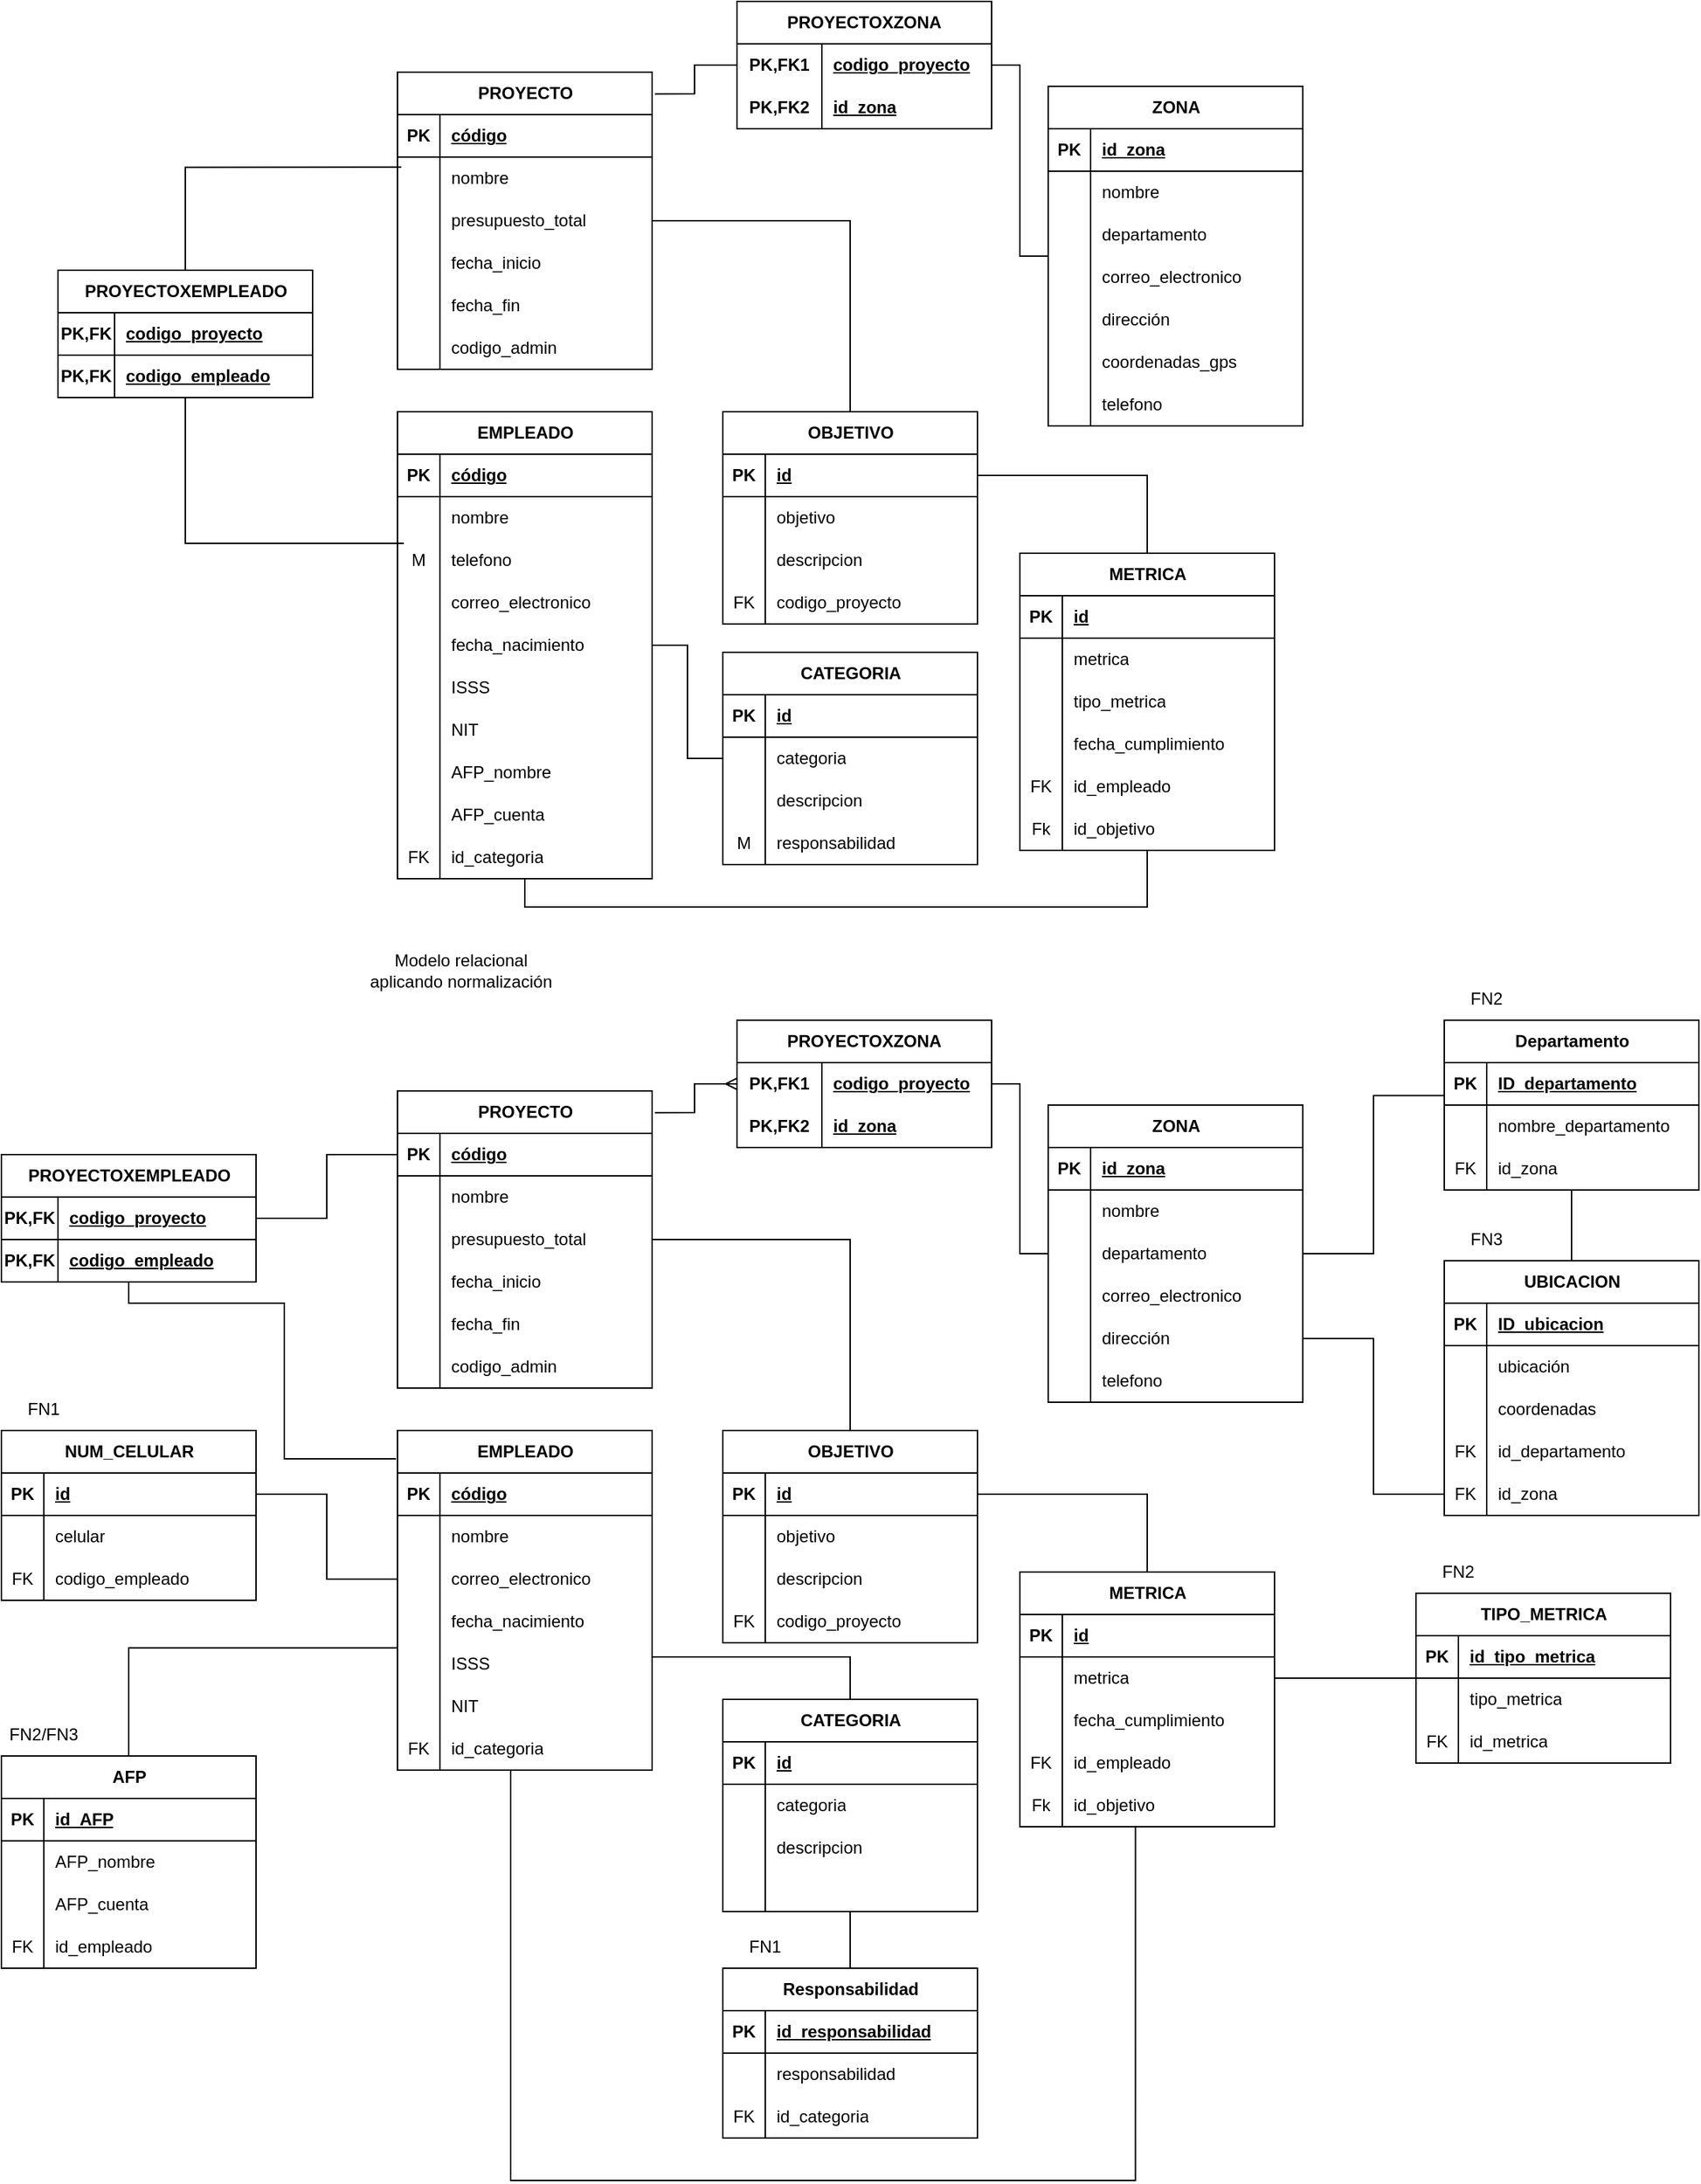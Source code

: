 <mxfile version="24.2.3" type="device">
  <diagram name="Página-1" id="fhBCDcjfkPGwld6gtBJC">
    <mxGraphModel dx="1875" dy="624" grid="1" gridSize="10" guides="1" tooltips="1" connect="1" arrows="1" fold="1" page="1" pageScale="1" pageWidth="827" pageHeight="1169" math="0" shadow="0">
      <root>
        <mxCell id="0" />
        <mxCell id="1" parent="0" />
        <mxCell id="dw3FRXh1jaqn-vYdcPCL-134" style="edgeStyle=orthogonalEdgeStyle;rounded=0;orthogonalLoop=1;jettySize=auto;html=1;endArrow=none;endFill=0;" edge="1" parent="1" source="dw3FRXh1jaqn-vYdcPCL-3" target="dw3FRXh1jaqn-vYdcPCL-88">
          <mxGeometry relative="1" as="geometry" />
        </mxCell>
        <mxCell id="dw3FRXh1jaqn-vYdcPCL-3" value="PROYECTO" style="shape=table;startSize=30;container=1;collapsible=1;childLayout=tableLayout;fixedRows=1;rowLines=0;fontStyle=1;align=center;resizeLast=1;html=1;" vertex="1" parent="1">
          <mxGeometry x="160" y="100" width="180" height="210" as="geometry" />
        </mxCell>
        <mxCell id="dw3FRXh1jaqn-vYdcPCL-4" value="" style="shape=tableRow;horizontal=0;startSize=0;swimlaneHead=0;swimlaneBody=0;fillColor=none;collapsible=0;dropTarget=0;points=[[0,0.5],[1,0.5]];portConstraint=eastwest;top=0;left=0;right=0;bottom=1;" vertex="1" parent="dw3FRXh1jaqn-vYdcPCL-3">
          <mxGeometry y="30" width="180" height="30" as="geometry" />
        </mxCell>
        <mxCell id="dw3FRXh1jaqn-vYdcPCL-5" value="PK" style="shape=partialRectangle;connectable=0;fillColor=none;top=0;left=0;bottom=0;right=0;fontStyle=1;overflow=hidden;whiteSpace=wrap;html=1;" vertex="1" parent="dw3FRXh1jaqn-vYdcPCL-4">
          <mxGeometry width="30" height="30" as="geometry">
            <mxRectangle width="30" height="30" as="alternateBounds" />
          </mxGeometry>
        </mxCell>
        <mxCell id="dw3FRXh1jaqn-vYdcPCL-6" value="código" style="shape=partialRectangle;connectable=0;fillColor=none;top=0;left=0;bottom=0;right=0;align=left;spacingLeft=6;fontStyle=5;overflow=hidden;whiteSpace=wrap;html=1;" vertex="1" parent="dw3FRXh1jaqn-vYdcPCL-4">
          <mxGeometry x="30" width="150" height="30" as="geometry">
            <mxRectangle width="150" height="30" as="alternateBounds" />
          </mxGeometry>
        </mxCell>
        <mxCell id="dw3FRXh1jaqn-vYdcPCL-7" value="" style="shape=tableRow;horizontal=0;startSize=0;swimlaneHead=0;swimlaneBody=0;fillColor=none;collapsible=0;dropTarget=0;points=[[0,0.5],[1,0.5]];portConstraint=eastwest;top=0;left=0;right=0;bottom=0;" vertex="1" parent="dw3FRXh1jaqn-vYdcPCL-3">
          <mxGeometry y="60" width="180" height="30" as="geometry" />
        </mxCell>
        <mxCell id="dw3FRXh1jaqn-vYdcPCL-8" value="" style="shape=partialRectangle;connectable=0;fillColor=none;top=0;left=0;bottom=0;right=0;editable=1;overflow=hidden;whiteSpace=wrap;html=1;" vertex="1" parent="dw3FRXh1jaqn-vYdcPCL-7">
          <mxGeometry width="30" height="30" as="geometry">
            <mxRectangle width="30" height="30" as="alternateBounds" />
          </mxGeometry>
        </mxCell>
        <mxCell id="dw3FRXh1jaqn-vYdcPCL-9" value="nombre" style="shape=partialRectangle;connectable=0;fillColor=none;top=0;left=0;bottom=0;right=0;align=left;spacingLeft=6;overflow=hidden;whiteSpace=wrap;html=1;" vertex="1" parent="dw3FRXh1jaqn-vYdcPCL-7">
          <mxGeometry x="30" width="150" height="30" as="geometry">
            <mxRectangle width="150" height="30" as="alternateBounds" />
          </mxGeometry>
        </mxCell>
        <mxCell id="dw3FRXh1jaqn-vYdcPCL-10" value="" style="shape=tableRow;horizontal=0;startSize=0;swimlaneHead=0;swimlaneBody=0;fillColor=none;collapsible=0;dropTarget=0;points=[[0,0.5],[1,0.5]];portConstraint=eastwest;top=0;left=0;right=0;bottom=0;" vertex="1" parent="dw3FRXh1jaqn-vYdcPCL-3">
          <mxGeometry y="90" width="180" height="30" as="geometry" />
        </mxCell>
        <mxCell id="dw3FRXh1jaqn-vYdcPCL-11" value="" style="shape=partialRectangle;connectable=0;fillColor=none;top=0;left=0;bottom=0;right=0;editable=1;overflow=hidden;whiteSpace=wrap;html=1;" vertex="1" parent="dw3FRXh1jaqn-vYdcPCL-10">
          <mxGeometry width="30" height="30" as="geometry">
            <mxRectangle width="30" height="30" as="alternateBounds" />
          </mxGeometry>
        </mxCell>
        <mxCell id="dw3FRXh1jaqn-vYdcPCL-12" value="presupuesto_total" style="shape=partialRectangle;connectable=0;fillColor=none;top=0;left=0;bottom=0;right=0;align=left;spacingLeft=6;overflow=hidden;whiteSpace=wrap;html=1;" vertex="1" parent="dw3FRXh1jaqn-vYdcPCL-10">
          <mxGeometry x="30" width="150" height="30" as="geometry">
            <mxRectangle width="150" height="30" as="alternateBounds" />
          </mxGeometry>
        </mxCell>
        <mxCell id="dw3FRXh1jaqn-vYdcPCL-13" value="" style="shape=tableRow;horizontal=0;startSize=0;swimlaneHead=0;swimlaneBody=0;fillColor=none;collapsible=0;dropTarget=0;points=[[0,0.5],[1,0.5]];portConstraint=eastwest;top=0;left=0;right=0;bottom=0;" vertex="1" parent="dw3FRXh1jaqn-vYdcPCL-3">
          <mxGeometry y="120" width="180" height="30" as="geometry" />
        </mxCell>
        <mxCell id="dw3FRXh1jaqn-vYdcPCL-14" value="" style="shape=partialRectangle;connectable=0;fillColor=none;top=0;left=0;bottom=0;right=0;editable=1;overflow=hidden;whiteSpace=wrap;html=1;" vertex="1" parent="dw3FRXh1jaqn-vYdcPCL-13">
          <mxGeometry width="30" height="30" as="geometry">
            <mxRectangle width="30" height="30" as="alternateBounds" />
          </mxGeometry>
        </mxCell>
        <mxCell id="dw3FRXh1jaqn-vYdcPCL-15" value="fecha_inicio" style="shape=partialRectangle;connectable=0;fillColor=none;top=0;left=0;bottom=0;right=0;align=left;spacingLeft=6;overflow=hidden;whiteSpace=wrap;html=1;" vertex="1" parent="dw3FRXh1jaqn-vYdcPCL-13">
          <mxGeometry x="30" width="150" height="30" as="geometry">
            <mxRectangle width="150" height="30" as="alternateBounds" />
          </mxGeometry>
        </mxCell>
        <mxCell id="dw3FRXh1jaqn-vYdcPCL-16" style="shape=tableRow;horizontal=0;startSize=0;swimlaneHead=0;swimlaneBody=0;fillColor=none;collapsible=0;dropTarget=0;points=[[0,0.5],[1,0.5]];portConstraint=eastwest;top=0;left=0;right=0;bottom=0;" vertex="1" parent="dw3FRXh1jaqn-vYdcPCL-3">
          <mxGeometry y="150" width="180" height="30" as="geometry" />
        </mxCell>
        <mxCell id="dw3FRXh1jaqn-vYdcPCL-17" style="shape=partialRectangle;connectable=0;fillColor=none;top=0;left=0;bottom=0;right=0;editable=1;overflow=hidden;whiteSpace=wrap;html=1;" vertex="1" parent="dw3FRXh1jaqn-vYdcPCL-16">
          <mxGeometry width="30" height="30" as="geometry">
            <mxRectangle width="30" height="30" as="alternateBounds" />
          </mxGeometry>
        </mxCell>
        <mxCell id="dw3FRXh1jaqn-vYdcPCL-18" value="fecha_fin" style="shape=partialRectangle;connectable=0;fillColor=none;top=0;left=0;bottom=0;right=0;align=left;spacingLeft=6;overflow=hidden;whiteSpace=wrap;html=1;" vertex="1" parent="dw3FRXh1jaqn-vYdcPCL-16">
          <mxGeometry x="30" width="150" height="30" as="geometry">
            <mxRectangle width="150" height="30" as="alternateBounds" />
          </mxGeometry>
        </mxCell>
        <mxCell id="dw3FRXh1jaqn-vYdcPCL-19" style="shape=tableRow;horizontal=0;startSize=0;swimlaneHead=0;swimlaneBody=0;fillColor=none;collapsible=0;dropTarget=0;points=[[0,0.5],[1,0.5]];portConstraint=eastwest;top=0;left=0;right=0;bottom=0;" vertex="1" parent="dw3FRXh1jaqn-vYdcPCL-3">
          <mxGeometry y="180" width="180" height="30" as="geometry" />
        </mxCell>
        <mxCell id="dw3FRXh1jaqn-vYdcPCL-20" style="shape=partialRectangle;connectable=0;fillColor=none;top=0;left=0;bottom=0;right=0;editable=1;overflow=hidden;whiteSpace=wrap;html=1;" vertex="1" parent="dw3FRXh1jaqn-vYdcPCL-19">
          <mxGeometry width="30" height="30" as="geometry">
            <mxRectangle width="30" height="30" as="alternateBounds" />
          </mxGeometry>
        </mxCell>
        <mxCell id="dw3FRXh1jaqn-vYdcPCL-21" value="codigo_admin" style="shape=partialRectangle;connectable=0;fillColor=none;top=0;left=0;bottom=0;right=0;align=left;spacingLeft=6;overflow=hidden;whiteSpace=wrap;html=1;" vertex="1" parent="dw3FRXh1jaqn-vYdcPCL-19">
          <mxGeometry x="30" width="150" height="30" as="geometry">
            <mxRectangle width="150" height="30" as="alternateBounds" />
          </mxGeometry>
        </mxCell>
        <mxCell id="dw3FRXh1jaqn-vYdcPCL-137" style="edgeStyle=orthogonalEdgeStyle;rounded=0;orthogonalLoop=1;jettySize=auto;html=1;endArrow=none;endFill=0;" edge="1" parent="1" source="dw3FRXh1jaqn-vYdcPCL-22" target="dw3FRXh1jaqn-vYdcPCL-35">
          <mxGeometry relative="1" as="geometry" />
        </mxCell>
        <mxCell id="dw3FRXh1jaqn-vYdcPCL-22" value="PROYECTOXZONA" style="shape=table;startSize=30;container=1;collapsible=1;childLayout=tableLayout;fixedRows=1;rowLines=0;fontStyle=1;align=center;resizeLast=1;html=1;whiteSpace=wrap;" vertex="1" parent="1">
          <mxGeometry x="400" y="50" width="180" height="90" as="geometry" />
        </mxCell>
        <mxCell id="dw3FRXh1jaqn-vYdcPCL-23" value="" style="shape=tableRow;horizontal=0;startSize=0;swimlaneHead=0;swimlaneBody=0;fillColor=none;collapsible=0;dropTarget=0;points=[[0,0.5],[1,0.5]];portConstraint=eastwest;top=0;left=0;right=0;bottom=0;html=1;" vertex="1" parent="dw3FRXh1jaqn-vYdcPCL-22">
          <mxGeometry y="30" width="180" height="30" as="geometry" />
        </mxCell>
        <mxCell id="dw3FRXh1jaqn-vYdcPCL-24" value="PK,FK1" style="shape=partialRectangle;connectable=0;fillColor=none;top=0;left=0;bottom=0;right=0;fontStyle=1;overflow=hidden;html=1;whiteSpace=wrap;" vertex="1" parent="dw3FRXh1jaqn-vYdcPCL-23">
          <mxGeometry width="60" height="30" as="geometry">
            <mxRectangle width="60" height="30" as="alternateBounds" />
          </mxGeometry>
        </mxCell>
        <mxCell id="dw3FRXh1jaqn-vYdcPCL-25" value="codigo_proyecto" style="shape=partialRectangle;connectable=0;fillColor=none;top=0;left=0;bottom=0;right=0;align=left;spacingLeft=6;fontStyle=5;overflow=hidden;html=1;whiteSpace=wrap;" vertex="1" parent="dw3FRXh1jaqn-vYdcPCL-23">
          <mxGeometry x="60" width="120" height="30" as="geometry">
            <mxRectangle width="120" height="30" as="alternateBounds" />
          </mxGeometry>
        </mxCell>
        <mxCell id="dw3FRXh1jaqn-vYdcPCL-26" value="" style="shape=tableRow;horizontal=0;startSize=0;swimlaneHead=0;swimlaneBody=0;fillColor=none;collapsible=0;dropTarget=0;points=[[0,0.5],[1,0.5]];portConstraint=eastwest;top=0;left=0;right=0;bottom=1;html=1;" vertex="1" parent="dw3FRXh1jaqn-vYdcPCL-22">
          <mxGeometry y="60" width="180" height="30" as="geometry" />
        </mxCell>
        <mxCell id="dw3FRXh1jaqn-vYdcPCL-27" value="PK,FK2" style="shape=partialRectangle;connectable=0;fillColor=none;top=0;left=0;bottom=0;right=0;fontStyle=1;overflow=hidden;html=1;whiteSpace=wrap;" vertex="1" parent="dw3FRXh1jaqn-vYdcPCL-26">
          <mxGeometry width="60" height="30" as="geometry">
            <mxRectangle width="60" height="30" as="alternateBounds" />
          </mxGeometry>
        </mxCell>
        <mxCell id="dw3FRXh1jaqn-vYdcPCL-28" value="id_zona" style="shape=partialRectangle;connectable=0;fillColor=none;top=0;left=0;bottom=0;right=0;align=left;spacingLeft=6;fontStyle=5;overflow=hidden;html=1;whiteSpace=wrap;" vertex="1" parent="dw3FRXh1jaqn-vYdcPCL-26">
          <mxGeometry x="60" width="120" height="30" as="geometry">
            <mxRectangle width="120" height="30" as="alternateBounds" />
          </mxGeometry>
        </mxCell>
        <mxCell id="dw3FRXh1jaqn-vYdcPCL-35" value="ZONA" style="shape=table;startSize=30;container=1;collapsible=1;childLayout=tableLayout;fixedRows=1;rowLines=0;fontStyle=1;align=center;resizeLast=1;html=1;" vertex="1" parent="1">
          <mxGeometry x="620" y="110" width="180" height="240" as="geometry" />
        </mxCell>
        <mxCell id="dw3FRXh1jaqn-vYdcPCL-36" value="" style="shape=tableRow;horizontal=0;startSize=0;swimlaneHead=0;swimlaneBody=0;fillColor=none;collapsible=0;dropTarget=0;points=[[0,0.5],[1,0.5]];portConstraint=eastwest;top=0;left=0;right=0;bottom=1;" vertex="1" parent="dw3FRXh1jaqn-vYdcPCL-35">
          <mxGeometry y="30" width="180" height="30" as="geometry" />
        </mxCell>
        <mxCell id="dw3FRXh1jaqn-vYdcPCL-37" value="PK" style="shape=partialRectangle;connectable=0;fillColor=none;top=0;left=0;bottom=0;right=0;fontStyle=1;overflow=hidden;whiteSpace=wrap;html=1;" vertex="1" parent="dw3FRXh1jaqn-vYdcPCL-36">
          <mxGeometry width="30" height="30" as="geometry">
            <mxRectangle width="30" height="30" as="alternateBounds" />
          </mxGeometry>
        </mxCell>
        <mxCell id="dw3FRXh1jaqn-vYdcPCL-38" value="id_zona" style="shape=partialRectangle;connectable=0;fillColor=none;top=0;left=0;bottom=0;right=0;align=left;spacingLeft=6;fontStyle=5;overflow=hidden;whiteSpace=wrap;html=1;" vertex="1" parent="dw3FRXh1jaqn-vYdcPCL-36">
          <mxGeometry x="30" width="150" height="30" as="geometry">
            <mxRectangle width="150" height="30" as="alternateBounds" />
          </mxGeometry>
        </mxCell>
        <mxCell id="dw3FRXh1jaqn-vYdcPCL-39" value="" style="shape=tableRow;horizontal=0;startSize=0;swimlaneHead=0;swimlaneBody=0;fillColor=none;collapsible=0;dropTarget=0;points=[[0,0.5],[1,0.5]];portConstraint=eastwest;top=0;left=0;right=0;bottom=0;" vertex="1" parent="dw3FRXh1jaqn-vYdcPCL-35">
          <mxGeometry y="60" width="180" height="30" as="geometry" />
        </mxCell>
        <mxCell id="dw3FRXh1jaqn-vYdcPCL-40" value="" style="shape=partialRectangle;connectable=0;fillColor=none;top=0;left=0;bottom=0;right=0;editable=1;overflow=hidden;whiteSpace=wrap;html=1;" vertex="1" parent="dw3FRXh1jaqn-vYdcPCL-39">
          <mxGeometry width="30" height="30" as="geometry">
            <mxRectangle width="30" height="30" as="alternateBounds" />
          </mxGeometry>
        </mxCell>
        <mxCell id="dw3FRXh1jaqn-vYdcPCL-41" value="nombre" style="shape=partialRectangle;connectable=0;fillColor=none;top=0;left=0;bottom=0;right=0;align=left;spacingLeft=6;overflow=hidden;whiteSpace=wrap;html=1;" vertex="1" parent="dw3FRXh1jaqn-vYdcPCL-39">
          <mxGeometry x="30" width="150" height="30" as="geometry">
            <mxRectangle width="150" height="30" as="alternateBounds" />
          </mxGeometry>
        </mxCell>
        <mxCell id="dw3FRXh1jaqn-vYdcPCL-42" value="" style="shape=tableRow;horizontal=0;startSize=0;swimlaneHead=0;swimlaneBody=0;fillColor=none;collapsible=0;dropTarget=0;points=[[0,0.5],[1,0.5]];portConstraint=eastwest;top=0;left=0;right=0;bottom=0;" vertex="1" parent="dw3FRXh1jaqn-vYdcPCL-35">
          <mxGeometry y="90" width="180" height="30" as="geometry" />
        </mxCell>
        <mxCell id="dw3FRXh1jaqn-vYdcPCL-43" value="" style="shape=partialRectangle;connectable=0;fillColor=none;top=0;left=0;bottom=0;right=0;editable=1;overflow=hidden;whiteSpace=wrap;html=1;" vertex="1" parent="dw3FRXh1jaqn-vYdcPCL-42">
          <mxGeometry width="30" height="30" as="geometry">
            <mxRectangle width="30" height="30" as="alternateBounds" />
          </mxGeometry>
        </mxCell>
        <mxCell id="dw3FRXh1jaqn-vYdcPCL-44" value="departamento" style="shape=partialRectangle;connectable=0;fillColor=none;top=0;left=0;bottom=0;right=0;align=left;spacingLeft=6;overflow=hidden;whiteSpace=wrap;html=1;" vertex="1" parent="dw3FRXh1jaqn-vYdcPCL-42">
          <mxGeometry x="30" width="150" height="30" as="geometry">
            <mxRectangle width="150" height="30" as="alternateBounds" />
          </mxGeometry>
        </mxCell>
        <mxCell id="dw3FRXh1jaqn-vYdcPCL-45" value="" style="shape=tableRow;horizontal=0;startSize=0;swimlaneHead=0;swimlaneBody=0;fillColor=none;collapsible=0;dropTarget=0;points=[[0,0.5],[1,0.5]];portConstraint=eastwest;top=0;left=0;right=0;bottom=0;" vertex="1" parent="dw3FRXh1jaqn-vYdcPCL-35">
          <mxGeometry y="120" width="180" height="30" as="geometry" />
        </mxCell>
        <mxCell id="dw3FRXh1jaqn-vYdcPCL-46" value="" style="shape=partialRectangle;connectable=0;fillColor=none;top=0;left=0;bottom=0;right=0;editable=1;overflow=hidden;whiteSpace=wrap;html=1;" vertex="1" parent="dw3FRXh1jaqn-vYdcPCL-45">
          <mxGeometry width="30" height="30" as="geometry">
            <mxRectangle width="30" height="30" as="alternateBounds" />
          </mxGeometry>
        </mxCell>
        <mxCell id="dw3FRXh1jaqn-vYdcPCL-47" value="correo_electronico" style="shape=partialRectangle;connectable=0;fillColor=none;top=0;left=0;bottom=0;right=0;align=left;spacingLeft=6;overflow=hidden;whiteSpace=wrap;html=1;" vertex="1" parent="dw3FRXh1jaqn-vYdcPCL-45">
          <mxGeometry x="30" width="150" height="30" as="geometry">
            <mxRectangle width="150" height="30" as="alternateBounds" />
          </mxGeometry>
        </mxCell>
        <mxCell id="dw3FRXh1jaqn-vYdcPCL-48" style="shape=tableRow;horizontal=0;startSize=0;swimlaneHead=0;swimlaneBody=0;fillColor=none;collapsible=0;dropTarget=0;points=[[0,0.5],[1,0.5]];portConstraint=eastwest;top=0;left=0;right=0;bottom=0;" vertex="1" parent="dw3FRXh1jaqn-vYdcPCL-35">
          <mxGeometry y="150" width="180" height="30" as="geometry" />
        </mxCell>
        <mxCell id="dw3FRXh1jaqn-vYdcPCL-49" style="shape=partialRectangle;connectable=0;fillColor=none;top=0;left=0;bottom=0;right=0;editable=1;overflow=hidden;whiteSpace=wrap;html=1;" vertex="1" parent="dw3FRXh1jaqn-vYdcPCL-48">
          <mxGeometry width="30" height="30" as="geometry">
            <mxRectangle width="30" height="30" as="alternateBounds" />
          </mxGeometry>
        </mxCell>
        <mxCell id="dw3FRXh1jaqn-vYdcPCL-50" value="dirección" style="shape=partialRectangle;connectable=0;fillColor=none;top=0;left=0;bottom=0;right=0;align=left;spacingLeft=6;overflow=hidden;whiteSpace=wrap;html=1;" vertex="1" parent="dw3FRXh1jaqn-vYdcPCL-48">
          <mxGeometry x="30" width="150" height="30" as="geometry">
            <mxRectangle width="150" height="30" as="alternateBounds" />
          </mxGeometry>
        </mxCell>
        <mxCell id="dw3FRXh1jaqn-vYdcPCL-54" style="shape=tableRow;horizontal=0;startSize=0;swimlaneHead=0;swimlaneBody=0;fillColor=none;collapsible=0;dropTarget=0;points=[[0,0.5],[1,0.5]];portConstraint=eastwest;top=0;left=0;right=0;bottom=0;" vertex="1" parent="dw3FRXh1jaqn-vYdcPCL-35">
          <mxGeometry y="180" width="180" height="30" as="geometry" />
        </mxCell>
        <mxCell id="dw3FRXh1jaqn-vYdcPCL-55" style="shape=partialRectangle;connectable=0;fillColor=none;top=0;left=0;bottom=0;right=0;editable=1;overflow=hidden;whiteSpace=wrap;html=1;" vertex="1" parent="dw3FRXh1jaqn-vYdcPCL-54">
          <mxGeometry width="30" height="30" as="geometry">
            <mxRectangle width="30" height="30" as="alternateBounds" />
          </mxGeometry>
        </mxCell>
        <mxCell id="dw3FRXh1jaqn-vYdcPCL-56" value="coordenadas_gps" style="shape=partialRectangle;connectable=0;fillColor=none;top=0;left=0;bottom=0;right=0;align=left;spacingLeft=6;overflow=hidden;whiteSpace=wrap;html=1;" vertex="1" parent="dw3FRXh1jaqn-vYdcPCL-54">
          <mxGeometry x="30" width="150" height="30" as="geometry">
            <mxRectangle width="150" height="30" as="alternateBounds" />
          </mxGeometry>
        </mxCell>
        <mxCell id="dw3FRXh1jaqn-vYdcPCL-51" style="shape=tableRow;horizontal=0;startSize=0;swimlaneHead=0;swimlaneBody=0;fillColor=none;collapsible=0;dropTarget=0;points=[[0,0.5],[1,0.5]];portConstraint=eastwest;top=0;left=0;right=0;bottom=0;" vertex="1" parent="dw3FRXh1jaqn-vYdcPCL-35">
          <mxGeometry y="210" width="180" height="30" as="geometry" />
        </mxCell>
        <mxCell id="dw3FRXh1jaqn-vYdcPCL-52" style="shape=partialRectangle;connectable=0;fillColor=none;top=0;left=0;bottom=0;right=0;editable=1;overflow=hidden;whiteSpace=wrap;html=1;" vertex="1" parent="dw3FRXh1jaqn-vYdcPCL-51">
          <mxGeometry width="30" height="30" as="geometry">
            <mxRectangle width="30" height="30" as="alternateBounds" />
          </mxGeometry>
        </mxCell>
        <mxCell id="dw3FRXh1jaqn-vYdcPCL-53" value="telefono" style="shape=partialRectangle;connectable=0;fillColor=none;top=0;left=0;bottom=0;right=0;align=left;spacingLeft=6;overflow=hidden;whiteSpace=wrap;html=1;" vertex="1" parent="dw3FRXh1jaqn-vYdcPCL-51">
          <mxGeometry x="30" width="150" height="30" as="geometry">
            <mxRectangle width="150" height="30" as="alternateBounds" />
          </mxGeometry>
        </mxCell>
        <mxCell id="dw3FRXh1jaqn-vYdcPCL-57" value="EMPLEADO" style="shape=table;startSize=30;container=1;collapsible=1;childLayout=tableLayout;fixedRows=1;rowLines=0;fontStyle=1;align=center;resizeLast=1;html=1;" vertex="1" parent="1">
          <mxGeometry x="160" y="340" width="180" height="330" as="geometry" />
        </mxCell>
        <mxCell id="dw3FRXh1jaqn-vYdcPCL-58" value="" style="shape=tableRow;horizontal=0;startSize=0;swimlaneHead=0;swimlaneBody=0;fillColor=none;collapsible=0;dropTarget=0;points=[[0,0.5],[1,0.5]];portConstraint=eastwest;top=0;left=0;right=0;bottom=1;" vertex="1" parent="dw3FRXh1jaqn-vYdcPCL-57">
          <mxGeometry y="30" width="180" height="30" as="geometry" />
        </mxCell>
        <mxCell id="dw3FRXh1jaqn-vYdcPCL-59" value="PK" style="shape=partialRectangle;connectable=0;fillColor=none;top=0;left=0;bottom=0;right=0;fontStyle=1;overflow=hidden;whiteSpace=wrap;html=1;" vertex="1" parent="dw3FRXh1jaqn-vYdcPCL-58">
          <mxGeometry width="30" height="30" as="geometry">
            <mxRectangle width="30" height="30" as="alternateBounds" />
          </mxGeometry>
        </mxCell>
        <mxCell id="dw3FRXh1jaqn-vYdcPCL-60" value="código" style="shape=partialRectangle;connectable=0;fillColor=none;top=0;left=0;bottom=0;right=0;align=left;spacingLeft=6;fontStyle=5;overflow=hidden;whiteSpace=wrap;html=1;" vertex="1" parent="dw3FRXh1jaqn-vYdcPCL-58">
          <mxGeometry x="30" width="150" height="30" as="geometry">
            <mxRectangle width="150" height="30" as="alternateBounds" />
          </mxGeometry>
        </mxCell>
        <mxCell id="dw3FRXh1jaqn-vYdcPCL-61" value="" style="shape=tableRow;horizontal=0;startSize=0;swimlaneHead=0;swimlaneBody=0;fillColor=none;collapsible=0;dropTarget=0;points=[[0,0.5],[1,0.5]];portConstraint=eastwest;top=0;left=0;right=0;bottom=0;" vertex="1" parent="dw3FRXh1jaqn-vYdcPCL-57">
          <mxGeometry y="60" width="180" height="30" as="geometry" />
        </mxCell>
        <mxCell id="dw3FRXh1jaqn-vYdcPCL-62" value="" style="shape=partialRectangle;connectable=0;fillColor=none;top=0;left=0;bottom=0;right=0;editable=1;overflow=hidden;whiteSpace=wrap;html=1;" vertex="1" parent="dw3FRXh1jaqn-vYdcPCL-61">
          <mxGeometry width="30" height="30" as="geometry">
            <mxRectangle width="30" height="30" as="alternateBounds" />
          </mxGeometry>
        </mxCell>
        <mxCell id="dw3FRXh1jaqn-vYdcPCL-63" value="nombre" style="shape=partialRectangle;connectable=0;fillColor=none;top=0;left=0;bottom=0;right=0;align=left;spacingLeft=6;overflow=hidden;whiteSpace=wrap;html=1;" vertex="1" parent="dw3FRXh1jaqn-vYdcPCL-61">
          <mxGeometry x="30" width="150" height="30" as="geometry">
            <mxRectangle width="150" height="30" as="alternateBounds" />
          </mxGeometry>
        </mxCell>
        <mxCell id="dw3FRXh1jaqn-vYdcPCL-64" value="" style="shape=tableRow;horizontal=0;startSize=0;swimlaneHead=0;swimlaneBody=0;fillColor=none;collapsible=0;dropTarget=0;points=[[0,0.5],[1,0.5]];portConstraint=eastwest;top=0;left=0;right=0;bottom=0;" vertex="1" parent="dw3FRXh1jaqn-vYdcPCL-57">
          <mxGeometry y="90" width="180" height="30" as="geometry" />
        </mxCell>
        <mxCell id="dw3FRXh1jaqn-vYdcPCL-65" value="M" style="shape=partialRectangle;connectable=0;fillColor=none;top=0;left=0;bottom=0;right=0;editable=1;overflow=hidden;whiteSpace=wrap;html=1;" vertex="1" parent="dw3FRXh1jaqn-vYdcPCL-64">
          <mxGeometry width="30" height="30" as="geometry">
            <mxRectangle width="30" height="30" as="alternateBounds" />
          </mxGeometry>
        </mxCell>
        <mxCell id="dw3FRXh1jaqn-vYdcPCL-66" value="telefono" style="shape=partialRectangle;connectable=0;fillColor=none;top=0;left=0;bottom=0;right=0;align=left;spacingLeft=6;overflow=hidden;whiteSpace=wrap;html=1;" vertex="1" parent="dw3FRXh1jaqn-vYdcPCL-64">
          <mxGeometry x="30" width="150" height="30" as="geometry">
            <mxRectangle width="150" height="30" as="alternateBounds" />
          </mxGeometry>
        </mxCell>
        <mxCell id="dw3FRXh1jaqn-vYdcPCL-67" value="" style="shape=tableRow;horizontal=0;startSize=0;swimlaneHead=0;swimlaneBody=0;fillColor=none;collapsible=0;dropTarget=0;points=[[0,0.5],[1,0.5]];portConstraint=eastwest;top=0;left=0;right=0;bottom=0;" vertex="1" parent="dw3FRXh1jaqn-vYdcPCL-57">
          <mxGeometry y="120" width="180" height="30" as="geometry" />
        </mxCell>
        <mxCell id="dw3FRXh1jaqn-vYdcPCL-68" value="" style="shape=partialRectangle;connectable=0;fillColor=none;top=0;left=0;bottom=0;right=0;editable=1;overflow=hidden;whiteSpace=wrap;html=1;" vertex="1" parent="dw3FRXh1jaqn-vYdcPCL-67">
          <mxGeometry width="30" height="30" as="geometry">
            <mxRectangle width="30" height="30" as="alternateBounds" />
          </mxGeometry>
        </mxCell>
        <mxCell id="dw3FRXh1jaqn-vYdcPCL-69" value="correo_electronico" style="shape=partialRectangle;connectable=0;fillColor=none;top=0;left=0;bottom=0;right=0;align=left;spacingLeft=6;overflow=hidden;whiteSpace=wrap;html=1;" vertex="1" parent="dw3FRXh1jaqn-vYdcPCL-67">
          <mxGeometry x="30" width="150" height="30" as="geometry">
            <mxRectangle width="150" height="30" as="alternateBounds" />
          </mxGeometry>
        </mxCell>
        <mxCell id="dw3FRXh1jaqn-vYdcPCL-70" style="shape=tableRow;horizontal=0;startSize=0;swimlaneHead=0;swimlaneBody=0;fillColor=none;collapsible=0;dropTarget=0;points=[[0,0.5],[1,0.5]];portConstraint=eastwest;top=0;left=0;right=0;bottom=0;" vertex="1" parent="dw3FRXh1jaqn-vYdcPCL-57">
          <mxGeometry y="150" width="180" height="30" as="geometry" />
        </mxCell>
        <mxCell id="dw3FRXh1jaqn-vYdcPCL-71" style="shape=partialRectangle;connectable=0;fillColor=none;top=0;left=0;bottom=0;right=0;editable=1;overflow=hidden;whiteSpace=wrap;html=1;" vertex="1" parent="dw3FRXh1jaqn-vYdcPCL-70">
          <mxGeometry width="30" height="30" as="geometry">
            <mxRectangle width="30" height="30" as="alternateBounds" />
          </mxGeometry>
        </mxCell>
        <mxCell id="dw3FRXh1jaqn-vYdcPCL-72" value="fecha_nacimiento" style="shape=partialRectangle;connectable=0;fillColor=none;top=0;left=0;bottom=0;right=0;align=left;spacingLeft=6;overflow=hidden;whiteSpace=wrap;html=1;" vertex="1" parent="dw3FRXh1jaqn-vYdcPCL-70">
          <mxGeometry x="30" width="150" height="30" as="geometry">
            <mxRectangle width="150" height="30" as="alternateBounds" />
          </mxGeometry>
        </mxCell>
        <mxCell id="dw3FRXh1jaqn-vYdcPCL-73" style="shape=tableRow;horizontal=0;startSize=0;swimlaneHead=0;swimlaneBody=0;fillColor=none;collapsible=0;dropTarget=0;points=[[0,0.5],[1,0.5]];portConstraint=eastwest;top=0;left=0;right=0;bottom=0;" vertex="1" parent="dw3FRXh1jaqn-vYdcPCL-57">
          <mxGeometry y="180" width="180" height="30" as="geometry" />
        </mxCell>
        <mxCell id="dw3FRXh1jaqn-vYdcPCL-74" style="shape=partialRectangle;connectable=0;fillColor=none;top=0;left=0;bottom=0;right=0;editable=1;overflow=hidden;whiteSpace=wrap;html=1;" vertex="1" parent="dw3FRXh1jaqn-vYdcPCL-73">
          <mxGeometry width="30" height="30" as="geometry">
            <mxRectangle width="30" height="30" as="alternateBounds" />
          </mxGeometry>
        </mxCell>
        <mxCell id="dw3FRXh1jaqn-vYdcPCL-75" value="ISSS" style="shape=partialRectangle;connectable=0;fillColor=none;top=0;left=0;bottom=0;right=0;align=left;spacingLeft=6;overflow=hidden;whiteSpace=wrap;html=1;" vertex="1" parent="dw3FRXh1jaqn-vYdcPCL-73">
          <mxGeometry x="30" width="150" height="30" as="geometry">
            <mxRectangle width="150" height="30" as="alternateBounds" />
          </mxGeometry>
        </mxCell>
        <mxCell id="dw3FRXh1jaqn-vYdcPCL-76" style="shape=tableRow;horizontal=0;startSize=0;swimlaneHead=0;swimlaneBody=0;fillColor=none;collapsible=0;dropTarget=0;points=[[0,0.5],[1,0.5]];portConstraint=eastwest;top=0;left=0;right=0;bottom=0;" vertex="1" parent="dw3FRXh1jaqn-vYdcPCL-57">
          <mxGeometry y="210" width="180" height="30" as="geometry" />
        </mxCell>
        <mxCell id="dw3FRXh1jaqn-vYdcPCL-77" style="shape=partialRectangle;connectable=0;fillColor=none;top=0;left=0;bottom=0;right=0;editable=1;overflow=hidden;whiteSpace=wrap;html=1;" vertex="1" parent="dw3FRXh1jaqn-vYdcPCL-76">
          <mxGeometry width="30" height="30" as="geometry">
            <mxRectangle width="30" height="30" as="alternateBounds" />
          </mxGeometry>
        </mxCell>
        <mxCell id="dw3FRXh1jaqn-vYdcPCL-78" value="NIT" style="shape=partialRectangle;connectable=0;fillColor=none;top=0;left=0;bottom=0;right=0;align=left;spacingLeft=6;overflow=hidden;whiteSpace=wrap;html=1;" vertex="1" parent="dw3FRXh1jaqn-vYdcPCL-76">
          <mxGeometry x="30" width="150" height="30" as="geometry">
            <mxRectangle width="150" height="30" as="alternateBounds" />
          </mxGeometry>
        </mxCell>
        <mxCell id="dw3FRXh1jaqn-vYdcPCL-79" style="shape=tableRow;horizontal=0;startSize=0;swimlaneHead=0;swimlaneBody=0;fillColor=none;collapsible=0;dropTarget=0;points=[[0,0.5],[1,0.5]];portConstraint=eastwest;top=0;left=0;right=0;bottom=0;" vertex="1" parent="dw3FRXh1jaqn-vYdcPCL-57">
          <mxGeometry y="240" width="180" height="30" as="geometry" />
        </mxCell>
        <mxCell id="dw3FRXh1jaqn-vYdcPCL-80" style="shape=partialRectangle;connectable=0;fillColor=none;top=0;left=0;bottom=0;right=0;editable=1;overflow=hidden;whiteSpace=wrap;html=1;" vertex="1" parent="dw3FRXh1jaqn-vYdcPCL-79">
          <mxGeometry width="30" height="30" as="geometry">
            <mxRectangle width="30" height="30" as="alternateBounds" />
          </mxGeometry>
        </mxCell>
        <mxCell id="dw3FRXh1jaqn-vYdcPCL-81" value="AFP_nombre" style="shape=partialRectangle;connectable=0;fillColor=none;top=0;left=0;bottom=0;right=0;align=left;spacingLeft=6;overflow=hidden;whiteSpace=wrap;html=1;" vertex="1" parent="dw3FRXh1jaqn-vYdcPCL-79">
          <mxGeometry x="30" width="150" height="30" as="geometry">
            <mxRectangle width="150" height="30" as="alternateBounds" />
          </mxGeometry>
        </mxCell>
        <mxCell id="dw3FRXh1jaqn-vYdcPCL-82" style="shape=tableRow;horizontal=0;startSize=0;swimlaneHead=0;swimlaneBody=0;fillColor=none;collapsible=0;dropTarget=0;points=[[0,0.5],[1,0.5]];portConstraint=eastwest;top=0;left=0;right=0;bottom=0;" vertex="1" parent="dw3FRXh1jaqn-vYdcPCL-57">
          <mxGeometry y="270" width="180" height="30" as="geometry" />
        </mxCell>
        <mxCell id="dw3FRXh1jaqn-vYdcPCL-83" style="shape=partialRectangle;connectable=0;fillColor=none;top=0;left=0;bottom=0;right=0;editable=1;overflow=hidden;whiteSpace=wrap;html=1;" vertex="1" parent="dw3FRXh1jaqn-vYdcPCL-82">
          <mxGeometry width="30" height="30" as="geometry">
            <mxRectangle width="30" height="30" as="alternateBounds" />
          </mxGeometry>
        </mxCell>
        <mxCell id="dw3FRXh1jaqn-vYdcPCL-84" value="AFP_cuenta" style="shape=partialRectangle;connectable=0;fillColor=none;top=0;left=0;bottom=0;right=0;align=left;spacingLeft=6;overflow=hidden;whiteSpace=wrap;html=1;" vertex="1" parent="dw3FRXh1jaqn-vYdcPCL-82">
          <mxGeometry x="30" width="150" height="30" as="geometry">
            <mxRectangle width="150" height="30" as="alternateBounds" />
          </mxGeometry>
        </mxCell>
        <mxCell id="dw3FRXh1jaqn-vYdcPCL-85" style="shape=tableRow;horizontal=0;startSize=0;swimlaneHead=0;swimlaneBody=0;fillColor=none;collapsible=0;dropTarget=0;points=[[0,0.5],[1,0.5]];portConstraint=eastwest;top=0;left=0;right=0;bottom=0;" vertex="1" parent="dw3FRXh1jaqn-vYdcPCL-57">
          <mxGeometry y="300" width="180" height="30" as="geometry" />
        </mxCell>
        <mxCell id="dw3FRXh1jaqn-vYdcPCL-86" value="FK" style="shape=partialRectangle;connectable=0;fillColor=none;top=0;left=0;bottom=0;right=0;editable=1;overflow=hidden;whiteSpace=wrap;html=1;" vertex="1" parent="dw3FRXh1jaqn-vYdcPCL-85">
          <mxGeometry width="30" height="30" as="geometry">
            <mxRectangle width="30" height="30" as="alternateBounds" />
          </mxGeometry>
        </mxCell>
        <mxCell id="dw3FRXh1jaqn-vYdcPCL-87" value="id_categoria" style="shape=partialRectangle;connectable=0;fillColor=none;top=0;left=0;bottom=0;right=0;align=left;spacingLeft=6;overflow=hidden;whiteSpace=wrap;html=1;" vertex="1" parent="dw3FRXh1jaqn-vYdcPCL-85">
          <mxGeometry x="30" width="150" height="30" as="geometry">
            <mxRectangle width="150" height="30" as="alternateBounds" />
          </mxGeometry>
        </mxCell>
        <mxCell id="dw3FRXh1jaqn-vYdcPCL-88" value="OBJETIVO" style="shape=table;startSize=30;container=1;collapsible=1;childLayout=tableLayout;fixedRows=1;rowLines=0;fontStyle=1;align=center;resizeLast=1;html=1;" vertex="1" parent="1">
          <mxGeometry x="390" y="340" width="180" height="150" as="geometry" />
        </mxCell>
        <mxCell id="dw3FRXh1jaqn-vYdcPCL-89" value="" style="shape=tableRow;horizontal=0;startSize=0;swimlaneHead=0;swimlaneBody=0;fillColor=none;collapsible=0;dropTarget=0;points=[[0,0.5],[1,0.5]];portConstraint=eastwest;top=0;left=0;right=0;bottom=1;" vertex="1" parent="dw3FRXh1jaqn-vYdcPCL-88">
          <mxGeometry y="30" width="180" height="30" as="geometry" />
        </mxCell>
        <mxCell id="dw3FRXh1jaqn-vYdcPCL-90" value="PK" style="shape=partialRectangle;connectable=0;fillColor=none;top=0;left=0;bottom=0;right=0;fontStyle=1;overflow=hidden;whiteSpace=wrap;html=1;" vertex="1" parent="dw3FRXh1jaqn-vYdcPCL-89">
          <mxGeometry width="30" height="30" as="geometry">
            <mxRectangle width="30" height="30" as="alternateBounds" />
          </mxGeometry>
        </mxCell>
        <mxCell id="dw3FRXh1jaqn-vYdcPCL-91" value="id" style="shape=partialRectangle;connectable=0;fillColor=none;top=0;left=0;bottom=0;right=0;align=left;spacingLeft=6;fontStyle=5;overflow=hidden;whiteSpace=wrap;html=1;" vertex="1" parent="dw3FRXh1jaqn-vYdcPCL-89">
          <mxGeometry x="30" width="150" height="30" as="geometry">
            <mxRectangle width="150" height="30" as="alternateBounds" />
          </mxGeometry>
        </mxCell>
        <mxCell id="dw3FRXh1jaqn-vYdcPCL-92" value="" style="shape=tableRow;horizontal=0;startSize=0;swimlaneHead=0;swimlaneBody=0;fillColor=none;collapsible=0;dropTarget=0;points=[[0,0.5],[1,0.5]];portConstraint=eastwest;top=0;left=0;right=0;bottom=0;" vertex="1" parent="dw3FRXh1jaqn-vYdcPCL-88">
          <mxGeometry y="60" width="180" height="30" as="geometry" />
        </mxCell>
        <mxCell id="dw3FRXh1jaqn-vYdcPCL-93" value="" style="shape=partialRectangle;connectable=0;fillColor=none;top=0;left=0;bottom=0;right=0;editable=1;overflow=hidden;whiteSpace=wrap;html=1;" vertex="1" parent="dw3FRXh1jaqn-vYdcPCL-92">
          <mxGeometry width="30" height="30" as="geometry">
            <mxRectangle width="30" height="30" as="alternateBounds" />
          </mxGeometry>
        </mxCell>
        <mxCell id="dw3FRXh1jaqn-vYdcPCL-94" value="objetivo" style="shape=partialRectangle;connectable=0;fillColor=none;top=0;left=0;bottom=0;right=0;align=left;spacingLeft=6;overflow=hidden;whiteSpace=wrap;html=1;" vertex="1" parent="dw3FRXh1jaqn-vYdcPCL-92">
          <mxGeometry x="30" width="150" height="30" as="geometry">
            <mxRectangle width="150" height="30" as="alternateBounds" />
          </mxGeometry>
        </mxCell>
        <mxCell id="dw3FRXh1jaqn-vYdcPCL-95" value="" style="shape=tableRow;horizontal=0;startSize=0;swimlaneHead=0;swimlaneBody=0;fillColor=none;collapsible=0;dropTarget=0;points=[[0,0.5],[1,0.5]];portConstraint=eastwest;top=0;left=0;right=0;bottom=0;" vertex="1" parent="dw3FRXh1jaqn-vYdcPCL-88">
          <mxGeometry y="90" width="180" height="30" as="geometry" />
        </mxCell>
        <mxCell id="dw3FRXh1jaqn-vYdcPCL-96" value="" style="shape=partialRectangle;connectable=0;fillColor=none;top=0;left=0;bottom=0;right=0;editable=1;overflow=hidden;whiteSpace=wrap;html=1;" vertex="1" parent="dw3FRXh1jaqn-vYdcPCL-95">
          <mxGeometry width="30" height="30" as="geometry">
            <mxRectangle width="30" height="30" as="alternateBounds" />
          </mxGeometry>
        </mxCell>
        <mxCell id="dw3FRXh1jaqn-vYdcPCL-97" value="descripcion" style="shape=partialRectangle;connectable=0;fillColor=none;top=0;left=0;bottom=0;right=0;align=left;spacingLeft=6;overflow=hidden;whiteSpace=wrap;html=1;" vertex="1" parent="dw3FRXh1jaqn-vYdcPCL-95">
          <mxGeometry x="30" width="150" height="30" as="geometry">
            <mxRectangle width="150" height="30" as="alternateBounds" />
          </mxGeometry>
        </mxCell>
        <mxCell id="dw3FRXh1jaqn-vYdcPCL-98" value="" style="shape=tableRow;horizontal=0;startSize=0;swimlaneHead=0;swimlaneBody=0;fillColor=none;collapsible=0;dropTarget=0;points=[[0,0.5],[1,0.5]];portConstraint=eastwest;top=0;left=0;right=0;bottom=0;" vertex="1" parent="dw3FRXh1jaqn-vYdcPCL-88">
          <mxGeometry y="120" width="180" height="30" as="geometry" />
        </mxCell>
        <mxCell id="dw3FRXh1jaqn-vYdcPCL-99" value="FK" style="shape=partialRectangle;connectable=0;fillColor=none;top=0;left=0;bottom=0;right=0;editable=1;overflow=hidden;whiteSpace=wrap;html=1;" vertex="1" parent="dw3FRXh1jaqn-vYdcPCL-98">
          <mxGeometry width="30" height="30" as="geometry">
            <mxRectangle width="30" height="30" as="alternateBounds" />
          </mxGeometry>
        </mxCell>
        <mxCell id="dw3FRXh1jaqn-vYdcPCL-100" value="codigo_proyecto" style="shape=partialRectangle;connectable=0;fillColor=none;top=0;left=0;bottom=0;right=0;align=left;spacingLeft=6;overflow=hidden;whiteSpace=wrap;html=1;" vertex="1" parent="dw3FRXh1jaqn-vYdcPCL-98">
          <mxGeometry x="30" width="150" height="30" as="geometry">
            <mxRectangle width="150" height="30" as="alternateBounds" />
          </mxGeometry>
        </mxCell>
        <mxCell id="dw3FRXh1jaqn-vYdcPCL-101" value="CATEGORIA" style="shape=table;startSize=30;container=1;collapsible=1;childLayout=tableLayout;fixedRows=1;rowLines=0;fontStyle=1;align=center;resizeLast=1;html=1;" vertex="1" parent="1">
          <mxGeometry x="390" y="510" width="180" height="150" as="geometry" />
        </mxCell>
        <mxCell id="dw3FRXh1jaqn-vYdcPCL-102" value="" style="shape=tableRow;horizontal=0;startSize=0;swimlaneHead=0;swimlaneBody=0;fillColor=none;collapsible=0;dropTarget=0;points=[[0,0.5],[1,0.5]];portConstraint=eastwest;top=0;left=0;right=0;bottom=1;" vertex="1" parent="dw3FRXh1jaqn-vYdcPCL-101">
          <mxGeometry y="30" width="180" height="30" as="geometry" />
        </mxCell>
        <mxCell id="dw3FRXh1jaqn-vYdcPCL-103" value="PK" style="shape=partialRectangle;connectable=0;fillColor=none;top=0;left=0;bottom=0;right=0;fontStyle=1;overflow=hidden;whiteSpace=wrap;html=1;" vertex="1" parent="dw3FRXh1jaqn-vYdcPCL-102">
          <mxGeometry width="30" height="30" as="geometry">
            <mxRectangle width="30" height="30" as="alternateBounds" />
          </mxGeometry>
        </mxCell>
        <mxCell id="dw3FRXh1jaqn-vYdcPCL-104" value="id" style="shape=partialRectangle;connectable=0;fillColor=none;top=0;left=0;bottom=0;right=0;align=left;spacingLeft=6;fontStyle=5;overflow=hidden;whiteSpace=wrap;html=1;" vertex="1" parent="dw3FRXh1jaqn-vYdcPCL-102">
          <mxGeometry x="30" width="150" height="30" as="geometry">
            <mxRectangle width="150" height="30" as="alternateBounds" />
          </mxGeometry>
        </mxCell>
        <mxCell id="dw3FRXh1jaqn-vYdcPCL-105" value="" style="shape=tableRow;horizontal=0;startSize=0;swimlaneHead=0;swimlaneBody=0;fillColor=none;collapsible=0;dropTarget=0;points=[[0,0.5],[1,0.5]];portConstraint=eastwest;top=0;left=0;right=0;bottom=0;" vertex="1" parent="dw3FRXh1jaqn-vYdcPCL-101">
          <mxGeometry y="60" width="180" height="30" as="geometry" />
        </mxCell>
        <mxCell id="dw3FRXh1jaqn-vYdcPCL-106" value="" style="shape=partialRectangle;connectable=0;fillColor=none;top=0;left=0;bottom=0;right=0;editable=1;overflow=hidden;whiteSpace=wrap;html=1;" vertex="1" parent="dw3FRXh1jaqn-vYdcPCL-105">
          <mxGeometry width="30" height="30" as="geometry">
            <mxRectangle width="30" height="30" as="alternateBounds" />
          </mxGeometry>
        </mxCell>
        <mxCell id="dw3FRXh1jaqn-vYdcPCL-107" value="categoria" style="shape=partialRectangle;connectable=0;fillColor=none;top=0;left=0;bottom=0;right=0;align=left;spacingLeft=6;overflow=hidden;whiteSpace=wrap;html=1;" vertex="1" parent="dw3FRXh1jaqn-vYdcPCL-105">
          <mxGeometry x="30" width="150" height="30" as="geometry">
            <mxRectangle width="150" height="30" as="alternateBounds" />
          </mxGeometry>
        </mxCell>
        <mxCell id="dw3FRXh1jaqn-vYdcPCL-108" value="" style="shape=tableRow;horizontal=0;startSize=0;swimlaneHead=0;swimlaneBody=0;fillColor=none;collapsible=0;dropTarget=0;points=[[0,0.5],[1,0.5]];portConstraint=eastwest;top=0;left=0;right=0;bottom=0;" vertex="1" parent="dw3FRXh1jaqn-vYdcPCL-101">
          <mxGeometry y="90" width="180" height="30" as="geometry" />
        </mxCell>
        <mxCell id="dw3FRXh1jaqn-vYdcPCL-109" value="" style="shape=partialRectangle;connectable=0;fillColor=none;top=0;left=0;bottom=0;right=0;editable=1;overflow=hidden;whiteSpace=wrap;html=1;" vertex="1" parent="dw3FRXh1jaqn-vYdcPCL-108">
          <mxGeometry width="30" height="30" as="geometry">
            <mxRectangle width="30" height="30" as="alternateBounds" />
          </mxGeometry>
        </mxCell>
        <mxCell id="dw3FRXh1jaqn-vYdcPCL-110" value="descripcion" style="shape=partialRectangle;connectable=0;fillColor=none;top=0;left=0;bottom=0;right=0;align=left;spacingLeft=6;overflow=hidden;whiteSpace=wrap;html=1;" vertex="1" parent="dw3FRXh1jaqn-vYdcPCL-108">
          <mxGeometry x="30" width="150" height="30" as="geometry">
            <mxRectangle width="150" height="30" as="alternateBounds" />
          </mxGeometry>
        </mxCell>
        <mxCell id="dw3FRXh1jaqn-vYdcPCL-111" value="" style="shape=tableRow;horizontal=0;startSize=0;swimlaneHead=0;swimlaneBody=0;fillColor=none;collapsible=0;dropTarget=0;points=[[0,0.5],[1,0.5]];portConstraint=eastwest;top=0;left=0;right=0;bottom=0;" vertex="1" parent="dw3FRXh1jaqn-vYdcPCL-101">
          <mxGeometry y="120" width="180" height="30" as="geometry" />
        </mxCell>
        <mxCell id="dw3FRXh1jaqn-vYdcPCL-112" value="M" style="shape=partialRectangle;connectable=0;fillColor=none;top=0;left=0;bottom=0;right=0;editable=1;overflow=hidden;whiteSpace=wrap;html=1;" vertex="1" parent="dw3FRXh1jaqn-vYdcPCL-111">
          <mxGeometry width="30" height="30" as="geometry">
            <mxRectangle width="30" height="30" as="alternateBounds" />
          </mxGeometry>
        </mxCell>
        <mxCell id="dw3FRXh1jaqn-vYdcPCL-113" value="responsabilidad" style="shape=partialRectangle;connectable=0;fillColor=none;top=0;left=0;bottom=0;right=0;align=left;spacingLeft=6;overflow=hidden;whiteSpace=wrap;html=1;" vertex="1" parent="dw3FRXh1jaqn-vYdcPCL-111">
          <mxGeometry x="30" width="150" height="30" as="geometry">
            <mxRectangle width="150" height="30" as="alternateBounds" />
          </mxGeometry>
        </mxCell>
        <mxCell id="dw3FRXh1jaqn-vYdcPCL-114" value="METRICA" style="shape=table;startSize=30;container=1;collapsible=1;childLayout=tableLayout;fixedRows=1;rowLines=0;fontStyle=1;align=center;resizeLast=1;html=1;" vertex="1" parent="1">
          <mxGeometry x="600" y="440" width="180" height="210" as="geometry" />
        </mxCell>
        <mxCell id="dw3FRXh1jaqn-vYdcPCL-115" value="" style="shape=tableRow;horizontal=0;startSize=0;swimlaneHead=0;swimlaneBody=0;fillColor=none;collapsible=0;dropTarget=0;points=[[0,0.5],[1,0.5]];portConstraint=eastwest;top=0;left=0;right=0;bottom=1;" vertex="1" parent="dw3FRXh1jaqn-vYdcPCL-114">
          <mxGeometry y="30" width="180" height="30" as="geometry" />
        </mxCell>
        <mxCell id="dw3FRXh1jaqn-vYdcPCL-116" value="PK" style="shape=partialRectangle;connectable=0;fillColor=none;top=0;left=0;bottom=0;right=0;fontStyle=1;overflow=hidden;whiteSpace=wrap;html=1;" vertex="1" parent="dw3FRXh1jaqn-vYdcPCL-115">
          <mxGeometry width="30" height="30" as="geometry">
            <mxRectangle width="30" height="30" as="alternateBounds" />
          </mxGeometry>
        </mxCell>
        <mxCell id="dw3FRXh1jaqn-vYdcPCL-117" value="id" style="shape=partialRectangle;connectable=0;fillColor=none;top=0;left=0;bottom=0;right=0;align=left;spacingLeft=6;fontStyle=5;overflow=hidden;whiteSpace=wrap;html=1;" vertex="1" parent="dw3FRXh1jaqn-vYdcPCL-115">
          <mxGeometry x="30" width="150" height="30" as="geometry">
            <mxRectangle width="150" height="30" as="alternateBounds" />
          </mxGeometry>
        </mxCell>
        <mxCell id="dw3FRXh1jaqn-vYdcPCL-118" value="" style="shape=tableRow;horizontal=0;startSize=0;swimlaneHead=0;swimlaneBody=0;fillColor=none;collapsible=0;dropTarget=0;points=[[0,0.5],[1,0.5]];portConstraint=eastwest;top=0;left=0;right=0;bottom=0;" vertex="1" parent="dw3FRXh1jaqn-vYdcPCL-114">
          <mxGeometry y="60" width="180" height="30" as="geometry" />
        </mxCell>
        <mxCell id="dw3FRXh1jaqn-vYdcPCL-119" value="" style="shape=partialRectangle;connectable=0;fillColor=none;top=0;left=0;bottom=0;right=0;editable=1;overflow=hidden;whiteSpace=wrap;html=1;" vertex="1" parent="dw3FRXh1jaqn-vYdcPCL-118">
          <mxGeometry width="30" height="30" as="geometry">
            <mxRectangle width="30" height="30" as="alternateBounds" />
          </mxGeometry>
        </mxCell>
        <mxCell id="dw3FRXh1jaqn-vYdcPCL-120" value="metrica" style="shape=partialRectangle;connectable=0;fillColor=none;top=0;left=0;bottom=0;right=0;align=left;spacingLeft=6;overflow=hidden;whiteSpace=wrap;html=1;" vertex="1" parent="dw3FRXh1jaqn-vYdcPCL-118">
          <mxGeometry x="30" width="150" height="30" as="geometry">
            <mxRectangle width="150" height="30" as="alternateBounds" />
          </mxGeometry>
        </mxCell>
        <mxCell id="dw3FRXh1jaqn-vYdcPCL-121" value="" style="shape=tableRow;horizontal=0;startSize=0;swimlaneHead=0;swimlaneBody=0;fillColor=none;collapsible=0;dropTarget=0;points=[[0,0.5],[1,0.5]];portConstraint=eastwest;top=0;left=0;right=0;bottom=0;" vertex="1" parent="dw3FRXh1jaqn-vYdcPCL-114">
          <mxGeometry y="90" width="180" height="30" as="geometry" />
        </mxCell>
        <mxCell id="dw3FRXh1jaqn-vYdcPCL-122" value="" style="shape=partialRectangle;connectable=0;fillColor=none;top=0;left=0;bottom=0;right=0;editable=1;overflow=hidden;whiteSpace=wrap;html=1;" vertex="1" parent="dw3FRXh1jaqn-vYdcPCL-121">
          <mxGeometry width="30" height="30" as="geometry">
            <mxRectangle width="30" height="30" as="alternateBounds" />
          </mxGeometry>
        </mxCell>
        <mxCell id="dw3FRXh1jaqn-vYdcPCL-123" value="tipo_metrica" style="shape=partialRectangle;connectable=0;fillColor=none;top=0;left=0;bottom=0;right=0;align=left;spacingLeft=6;overflow=hidden;whiteSpace=wrap;html=1;" vertex="1" parent="dw3FRXh1jaqn-vYdcPCL-121">
          <mxGeometry x="30" width="150" height="30" as="geometry">
            <mxRectangle width="150" height="30" as="alternateBounds" />
          </mxGeometry>
        </mxCell>
        <mxCell id="dw3FRXh1jaqn-vYdcPCL-124" value="" style="shape=tableRow;horizontal=0;startSize=0;swimlaneHead=0;swimlaneBody=0;fillColor=none;collapsible=0;dropTarget=0;points=[[0,0.5],[1,0.5]];portConstraint=eastwest;top=0;left=0;right=0;bottom=0;" vertex="1" parent="dw3FRXh1jaqn-vYdcPCL-114">
          <mxGeometry y="120" width="180" height="30" as="geometry" />
        </mxCell>
        <mxCell id="dw3FRXh1jaqn-vYdcPCL-125" value="" style="shape=partialRectangle;connectable=0;fillColor=none;top=0;left=0;bottom=0;right=0;editable=1;overflow=hidden;whiteSpace=wrap;html=1;" vertex="1" parent="dw3FRXh1jaqn-vYdcPCL-124">
          <mxGeometry width="30" height="30" as="geometry">
            <mxRectangle width="30" height="30" as="alternateBounds" />
          </mxGeometry>
        </mxCell>
        <mxCell id="dw3FRXh1jaqn-vYdcPCL-126" value="fecha_cumplimiento" style="shape=partialRectangle;connectable=0;fillColor=none;top=0;left=0;bottom=0;right=0;align=left;spacingLeft=6;overflow=hidden;whiteSpace=wrap;html=1;" vertex="1" parent="dw3FRXh1jaqn-vYdcPCL-124">
          <mxGeometry x="30" width="150" height="30" as="geometry">
            <mxRectangle width="150" height="30" as="alternateBounds" />
          </mxGeometry>
        </mxCell>
        <mxCell id="dw3FRXh1jaqn-vYdcPCL-130" style="shape=tableRow;horizontal=0;startSize=0;swimlaneHead=0;swimlaneBody=0;fillColor=none;collapsible=0;dropTarget=0;points=[[0,0.5],[1,0.5]];portConstraint=eastwest;top=0;left=0;right=0;bottom=0;" vertex="1" parent="dw3FRXh1jaqn-vYdcPCL-114">
          <mxGeometry y="150" width="180" height="30" as="geometry" />
        </mxCell>
        <mxCell id="dw3FRXh1jaqn-vYdcPCL-131" value="FK" style="shape=partialRectangle;connectable=0;fillColor=none;top=0;left=0;bottom=0;right=0;editable=1;overflow=hidden;whiteSpace=wrap;html=1;" vertex="1" parent="dw3FRXh1jaqn-vYdcPCL-130">
          <mxGeometry width="30" height="30" as="geometry">
            <mxRectangle width="30" height="30" as="alternateBounds" />
          </mxGeometry>
        </mxCell>
        <mxCell id="dw3FRXh1jaqn-vYdcPCL-132" value="id_empleado" style="shape=partialRectangle;connectable=0;fillColor=none;top=0;left=0;bottom=0;right=0;align=left;spacingLeft=6;overflow=hidden;whiteSpace=wrap;html=1;" vertex="1" parent="dw3FRXh1jaqn-vYdcPCL-130">
          <mxGeometry x="30" width="150" height="30" as="geometry">
            <mxRectangle width="150" height="30" as="alternateBounds" />
          </mxGeometry>
        </mxCell>
        <mxCell id="dw3FRXh1jaqn-vYdcPCL-127" style="shape=tableRow;horizontal=0;startSize=0;swimlaneHead=0;swimlaneBody=0;fillColor=none;collapsible=0;dropTarget=0;points=[[0,0.5],[1,0.5]];portConstraint=eastwest;top=0;left=0;right=0;bottom=0;" vertex="1" parent="dw3FRXh1jaqn-vYdcPCL-114">
          <mxGeometry y="180" width="180" height="30" as="geometry" />
        </mxCell>
        <mxCell id="dw3FRXh1jaqn-vYdcPCL-128" value="Fk" style="shape=partialRectangle;connectable=0;fillColor=none;top=0;left=0;bottom=0;right=0;editable=1;overflow=hidden;whiteSpace=wrap;html=1;" vertex="1" parent="dw3FRXh1jaqn-vYdcPCL-127">
          <mxGeometry width="30" height="30" as="geometry">
            <mxRectangle width="30" height="30" as="alternateBounds" />
          </mxGeometry>
        </mxCell>
        <mxCell id="dw3FRXh1jaqn-vYdcPCL-129" value="id_objetivo" style="shape=partialRectangle;connectable=0;fillColor=none;top=0;left=0;bottom=0;right=0;align=left;spacingLeft=6;overflow=hidden;whiteSpace=wrap;html=1;" vertex="1" parent="dw3FRXh1jaqn-vYdcPCL-127">
          <mxGeometry x="30" width="150" height="30" as="geometry">
            <mxRectangle width="150" height="30" as="alternateBounds" />
          </mxGeometry>
        </mxCell>
        <mxCell id="dw3FRXh1jaqn-vYdcPCL-133" style="edgeStyle=orthogonalEdgeStyle;rounded=0;orthogonalLoop=1;jettySize=auto;html=1;endArrow=none;endFill=0;" edge="1" parent="1" source="dw3FRXh1jaqn-vYdcPCL-70" target="dw3FRXh1jaqn-vYdcPCL-101">
          <mxGeometry relative="1" as="geometry" />
        </mxCell>
        <mxCell id="dw3FRXh1jaqn-vYdcPCL-136" style="edgeStyle=orthogonalEdgeStyle;rounded=0;orthogonalLoop=1;jettySize=auto;html=1;entryX=1.011;entryY=0.073;entryDx=0;entryDy=0;entryPerimeter=0;endArrow=none;endFill=0;" edge="1" parent="1" source="dw3FRXh1jaqn-vYdcPCL-22" target="dw3FRXh1jaqn-vYdcPCL-3">
          <mxGeometry relative="1" as="geometry" />
        </mxCell>
        <mxCell id="dw3FRXh1jaqn-vYdcPCL-138" style="edgeStyle=orthogonalEdgeStyle;rounded=0;orthogonalLoop=1;jettySize=auto;html=1;endArrow=none;endFill=0;" edge="1" parent="1" source="dw3FRXh1jaqn-vYdcPCL-89" target="dw3FRXh1jaqn-vYdcPCL-114">
          <mxGeometry relative="1" as="geometry" />
        </mxCell>
        <mxCell id="dw3FRXh1jaqn-vYdcPCL-139" style="edgeStyle=orthogonalEdgeStyle;rounded=0;orthogonalLoop=1;jettySize=auto;html=1;endArrow=none;endFill=0;" edge="1" parent="1" source="dw3FRXh1jaqn-vYdcPCL-57">
          <mxGeometry relative="1" as="geometry">
            <mxPoint x="690" y="650" as="targetPoint" />
            <Array as="points">
              <mxPoint x="250" y="690" />
              <mxPoint x="690" y="690" />
              <mxPoint x="690" y="650" />
            </Array>
          </mxGeometry>
        </mxCell>
        <mxCell id="dw3FRXh1jaqn-vYdcPCL-140" value="Modelo relacional aplicando normalización" style="text;html=1;align=center;verticalAlign=middle;whiteSpace=wrap;rounded=0;" vertex="1" parent="1">
          <mxGeometry x="130" y="720" width="150" height="30" as="geometry" />
        </mxCell>
        <mxCell id="dw3FRXh1jaqn-vYdcPCL-271" style="edgeStyle=orthogonalEdgeStyle;rounded=0;orthogonalLoop=1;jettySize=auto;html=1;endArrow=none;endFill=0;" edge="1" parent="1" source="dw3FRXh1jaqn-vYdcPCL-272" target="dw3FRXh1jaqn-vYdcPCL-352">
          <mxGeometry relative="1" as="geometry" />
        </mxCell>
        <mxCell id="dw3FRXh1jaqn-vYdcPCL-272" value="PROYECTO" style="shape=table;startSize=30;container=1;collapsible=1;childLayout=tableLayout;fixedRows=1;rowLines=0;fontStyle=1;align=center;resizeLast=1;html=1;" vertex="1" parent="1">
          <mxGeometry x="160" y="820" width="180" height="210" as="geometry" />
        </mxCell>
        <mxCell id="dw3FRXh1jaqn-vYdcPCL-273" value="" style="shape=tableRow;horizontal=0;startSize=0;swimlaneHead=0;swimlaneBody=0;fillColor=none;collapsible=0;dropTarget=0;points=[[0,0.5],[1,0.5]];portConstraint=eastwest;top=0;left=0;right=0;bottom=1;" vertex="1" parent="dw3FRXh1jaqn-vYdcPCL-272">
          <mxGeometry y="30" width="180" height="30" as="geometry" />
        </mxCell>
        <mxCell id="dw3FRXh1jaqn-vYdcPCL-274" value="PK" style="shape=partialRectangle;connectable=0;fillColor=none;top=0;left=0;bottom=0;right=0;fontStyle=1;overflow=hidden;whiteSpace=wrap;html=1;" vertex="1" parent="dw3FRXh1jaqn-vYdcPCL-273">
          <mxGeometry width="30" height="30" as="geometry">
            <mxRectangle width="30" height="30" as="alternateBounds" />
          </mxGeometry>
        </mxCell>
        <mxCell id="dw3FRXh1jaqn-vYdcPCL-275" value="código" style="shape=partialRectangle;connectable=0;fillColor=none;top=0;left=0;bottom=0;right=0;align=left;spacingLeft=6;fontStyle=5;overflow=hidden;whiteSpace=wrap;html=1;" vertex="1" parent="dw3FRXh1jaqn-vYdcPCL-273">
          <mxGeometry x="30" width="150" height="30" as="geometry">
            <mxRectangle width="150" height="30" as="alternateBounds" />
          </mxGeometry>
        </mxCell>
        <mxCell id="dw3FRXh1jaqn-vYdcPCL-276" value="" style="shape=tableRow;horizontal=0;startSize=0;swimlaneHead=0;swimlaneBody=0;fillColor=none;collapsible=0;dropTarget=0;points=[[0,0.5],[1,0.5]];portConstraint=eastwest;top=0;left=0;right=0;bottom=0;" vertex="1" parent="dw3FRXh1jaqn-vYdcPCL-272">
          <mxGeometry y="60" width="180" height="30" as="geometry" />
        </mxCell>
        <mxCell id="dw3FRXh1jaqn-vYdcPCL-277" value="" style="shape=partialRectangle;connectable=0;fillColor=none;top=0;left=0;bottom=0;right=0;editable=1;overflow=hidden;whiteSpace=wrap;html=1;" vertex="1" parent="dw3FRXh1jaqn-vYdcPCL-276">
          <mxGeometry width="30" height="30" as="geometry">
            <mxRectangle width="30" height="30" as="alternateBounds" />
          </mxGeometry>
        </mxCell>
        <mxCell id="dw3FRXh1jaqn-vYdcPCL-278" value="nombre" style="shape=partialRectangle;connectable=0;fillColor=none;top=0;left=0;bottom=0;right=0;align=left;spacingLeft=6;overflow=hidden;whiteSpace=wrap;html=1;" vertex="1" parent="dw3FRXh1jaqn-vYdcPCL-276">
          <mxGeometry x="30" width="150" height="30" as="geometry">
            <mxRectangle width="150" height="30" as="alternateBounds" />
          </mxGeometry>
        </mxCell>
        <mxCell id="dw3FRXh1jaqn-vYdcPCL-279" value="" style="shape=tableRow;horizontal=0;startSize=0;swimlaneHead=0;swimlaneBody=0;fillColor=none;collapsible=0;dropTarget=0;points=[[0,0.5],[1,0.5]];portConstraint=eastwest;top=0;left=0;right=0;bottom=0;" vertex="1" parent="dw3FRXh1jaqn-vYdcPCL-272">
          <mxGeometry y="90" width="180" height="30" as="geometry" />
        </mxCell>
        <mxCell id="dw3FRXh1jaqn-vYdcPCL-280" value="" style="shape=partialRectangle;connectable=0;fillColor=none;top=0;left=0;bottom=0;right=0;editable=1;overflow=hidden;whiteSpace=wrap;html=1;" vertex="1" parent="dw3FRXh1jaqn-vYdcPCL-279">
          <mxGeometry width="30" height="30" as="geometry">
            <mxRectangle width="30" height="30" as="alternateBounds" />
          </mxGeometry>
        </mxCell>
        <mxCell id="dw3FRXh1jaqn-vYdcPCL-281" value="presupuesto_total" style="shape=partialRectangle;connectable=0;fillColor=none;top=0;left=0;bottom=0;right=0;align=left;spacingLeft=6;overflow=hidden;whiteSpace=wrap;html=1;" vertex="1" parent="dw3FRXh1jaqn-vYdcPCL-279">
          <mxGeometry x="30" width="150" height="30" as="geometry">
            <mxRectangle width="150" height="30" as="alternateBounds" />
          </mxGeometry>
        </mxCell>
        <mxCell id="dw3FRXh1jaqn-vYdcPCL-282" value="" style="shape=tableRow;horizontal=0;startSize=0;swimlaneHead=0;swimlaneBody=0;fillColor=none;collapsible=0;dropTarget=0;points=[[0,0.5],[1,0.5]];portConstraint=eastwest;top=0;left=0;right=0;bottom=0;" vertex="1" parent="dw3FRXh1jaqn-vYdcPCL-272">
          <mxGeometry y="120" width="180" height="30" as="geometry" />
        </mxCell>
        <mxCell id="dw3FRXh1jaqn-vYdcPCL-283" value="" style="shape=partialRectangle;connectable=0;fillColor=none;top=0;left=0;bottom=0;right=0;editable=1;overflow=hidden;whiteSpace=wrap;html=1;" vertex="1" parent="dw3FRXh1jaqn-vYdcPCL-282">
          <mxGeometry width="30" height="30" as="geometry">
            <mxRectangle width="30" height="30" as="alternateBounds" />
          </mxGeometry>
        </mxCell>
        <mxCell id="dw3FRXh1jaqn-vYdcPCL-284" value="fecha_inicio" style="shape=partialRectangle;connectable=0;fillColor=none;top=0;left=0;bottom=0;right=0;align=left;spacingLeft=6;overflow=hidden;whiteSpace=wrap;html=1;" vertex="1" parent="dw3FRXh1jaqn-vYdcPCL-282">
          <mxGeometry x="30" width="150" height="30" as="geometry">
            <mxRectangle width="150" height="30" as="alternateBounds" />
          </mxGeometry>
        </mxCell>
        <mxCell id="dw3FRXh1jaqn-vYdcPCL-285" style="shape=tableRow;horizontal=0;startSize=0;swimlaneHead=0;swimlaneBody=0;fillColor=none;collapsible=0;dropTarget=0;points=[[0,0.5],[1,0.5]];portConstraint=eastwest;top=0;left=0;right=0;bottom=0;" vertex="1" parent="dw3FRXh1jaqn-vYdcPCL-272">
          <mxGeometry y="150" width="180" height="30" as="geometry" />
        </mxCell>
        <mxCell id="dw3FRXh1jaqn-vYdcPCL-286" style="shape=partialRectangle;connectable=0;fillColor=none;top=0;left=0;bottom=0;right=0;editable=1;overflow=hidden;whiteSpace=wrap;html=1;" vertex="1" parent="dw3FRXh1jaqn-vYdcPCL-285">
          <mxGeometry width="30" height="30" as="geometry">
            <mxRectangle width="30" height="30" as="alternateBounds" />
          </mxGeometry>
        </mxCell>
        <mxCell id="dw3FRXh1jaqn-vYdcPCL-287" value="fecha_fin" style="shape=partialRectangle;connectable=0;fillColor=none;top=0;left=0;bottom=0;right=0;align=left;spacingLeft=6;overflow=hidden;whiteSpace=wrap;html=1;" vertex="1" parent="dw3FRXh1jaqn-vYdcPCL-285">
          <mxGeometry x="30" width="150" height="30" as="geometry">
            <mxRectangle width="150" height="30" as="alternateBounds" />
          </mxGeometry>
        </mxCell>
        <mxCell id="dw3FRXh1jaqn-vYdcPCL-288" style="shape=tableRow;horizontal=0;startSize=0;swimlaneHead=0;swimlaneBody=0;fillColor=none;collapsible=0;dropTarget=0;points=[[0,0.5],[1,0.5]];portConstraint=eastwest;top=0;left=0;right=0;bottom=0;" vertex="1" parent="dw3FRXh1jaqn-vYdcPCL-272">
          <mxGeometry y="180" width="180" height="30" as="geometry" />
        </mxCell>
        <mxCell id="dw3FRXh1jaqn-vYdcPCL-289" style="shape=partialRectangle;connectable=0;fillColor=none;top=0;left=0;bottom=0;right=0;editable=1;overflow=hidden;whiteSpace=wrap;html=1;" vertex="1" parent="dw3FRXh1jaqn-vYdcPCL-288">
          <mxGeometry width="30" height="30" as="geometry">
            <mxRectangle width="30" height="30" as="alternateBounds" />
          </mxGeometry>
        </mxCell>
        <mxCell id="dw3FRXh1jaqn-vYdcPCL-290" value="codigo_admin" style="shape=partialRectangle;connectable=0;fillColor=none;top=0;left=0;bottom=0;right=0;align=left;spacingLeft=6;overflow=hidden;whiteSpace=wrap;html=1;" vertex="1" parent="dw3FRXh1jaqn-vYdcPCL-288">
          <mxGeometry x="30" width="150" height="30" as="geometry">
            <mxRectangle width="150" height="30" as="alternateBounds" />
          </mxGeometry>
        </mxCell>
        <mxCell id="dw3FRXh1jaqn-vYdcPCL-291" style="edgeStyle=orthogonalEdgeStyle;rounded=0;orthogonalLoop=1;jettySize=auto;html=1;endArrow=none;endFill=0;" edge="1" parent="1" source="dw3FRXh1jaqn-vYdcPCL-292" target="dw3FRXh1jaqn-vYdcPCL-299">
          <mxGeometry relative="1" as="geometry" />
        </mxCell>
        <mxCell id="dw3FRXh1jaqn-vYdcPCL-292" value="PROYECTOXZONA" style="shape=table;startSize=30;container=1;collapsible=1;childLayout=tableLayout;fixedRows=1;rowLines=0;fontStyle=1;align=center;resizeLast=1;html=1;whiteSpace=wrap;" vertex="1" parent="1">
          <mxGeometry x="400" y="770" width="180" height="90" as="geometry" />
        </mxCell>
        <mxCell id="dw3FRXh1jaqn-vYdcPCL-293" value="" style="shape=tableRow;horizontal=0;startSize=0;swimlaneHead=0;swimlaneBody=0;fillColor=none;collapsible=0;dropTarget=0;points=[[0,0.5],[1,0.5]];portConstraint=eastwest;top=0;left=0;right=0;bottom=0;html=1;" vertex="1" parent="dw3FRXh1jaqn-vYdcPCL-292">
          <mxGeometry y="30" width="180" height="30" as="geometry" />
        </mxCell>
        <mxCell id="dw3FRXh1jaqn-vYdcPCL-294" value="PK,FK1" style="shape=partialRectangle;connectable=0;fillColor=none;top=0;left=0;bottom=0;right=0;fontStyle=1;overflow=hidden;html=1;whiteSpace=wrap;" vertex="1" parent="dw3FRXh1jaqn-vYdcPCL-293">
          <mxGeometry width="60" height="30" as="geometry">
            <mxRectangle width="60" height="30" as="alternateBounds" />
          </mxGeometry>
        </mxCell>
        <mxCell id="dw3FRXh1jaqn-vYdcPCL-295" value="codigo_proyecto" style="shape=partialRectangle;connectable=0;fillColor=none;top=0;left=0;bottom=0;right=0;align=left;spacingLeft=6;fontStyle=5;overflow=hidden;html=1;whiteSpace=wrap;" vertex="1" parent="dw3FRXh1jaqn-vYdcPCL-293">
          <mxGeometry x="60" width="120" height="30" as="geometry">
            <mxRectangle width="120" height="30" as="alternateBounds" />
          </mxGeometry>
        </mxCell>
        <mxCell id="dw3FRXh1jaqn-vYdcPCL-296" value="" style="shape=tableRow;horizontal=0;startSize=0;swimlaneHead=0;swimlaneBody=0;fillColor=none;collapsible=0;dropTarget=0;points=[[0,0.5],[1,0.5]];portConstraint=eastwest;top=0;left=0;right=0;bottom=1;html=1;" vertex="1" parent="dw3FRXh1jaqn-vYdcPCL-292">
          <mxGeometry y="60" width="180" height="30" as="geometry" />
        </mxCell>
        <mxCell id="dw3FRXh1jaqn-vYdcPCL-297" value="PK,FK2" style="shape=partialRectangle;connectable=0;fillColor=none;top=0;left=0;bottom=0;right=0;fontStyle=1;overflow=hidden;html=1;whiteSpace=wrap;" vertex="1" parent="dw3FRXh1jaqn-vYdcPCL-296">
          <mxGeometry width="60" height="30" as="geometry">
            <mxRectangle width="60" height="30" as="alternateBounds" />
          </mxGeometry>
        </mxCell>
        <mxCell id="dw3FRXh1jaqn-vYdcPCL-298" value="id_zona" style="shape=partialRectangle;connectable=0;fillColor=none;top=0;left=0;bottom=0;right=0;align=left;spacingLeft=6;fontStyle=5;overflow=hidden;html=1;whiteSpace=wrap;" vertex="1" parent="dw3FRXh1jaqn-vYdcPCL-296">
          <mxGeometry x="60" width="120" height="30" as="geometry">
            <mxRectangle width="120" height="30" as="alternateBounds" />
          </mxGeometry>
        </mxCell>
        <mxCell id="dw3FRXh1jaqn-vYdcPCL-299" value="ZONA" style="shape=table;startSize=30;container=1;collapsible=1;childLayout=tableLayout;fixedRows=1;rowLines=0;fontStyle=1;align=center;resizeLast=1;html=1;" vertex="1" parent="1">
          <mxGeometry x="620" y="830" width="180" height="210" as="geometry" />
        </mxCell>
        <mxCell id="dw3FRXh1jaqn-vYdcPCL-300" value="" style="shape=tableRow;horizontal=0;startSize=0;swimlaneHead=0;swimlaneBody=0;fillColor=none;collapsible=0;dropTarget=0;points=[[0,0.5],[1,0.5]];portConstraint=eastwest;top=0;left=0;right=0;bottom=1;" vertex="1" parent="dw3FRXh1jaqn-vYdcPCL-299">
          <mxGeometry y="30" width="180" height="30" as="geometry" />
        </mxCell>
        <mxCell id="dw3FRXh1jaqn-vYdcPCL-301" value="PK" style="shape=partialRectangle;connectable=0;fillColor=none;top=0;left=0;bottom=0;right=0;fontStyle=1;overflow=hidden;whiteSpace=wrap;html=1;" vertex="1" parent="dw3FRXh1jaqn-vYdcPCL-300">
          <mxGeometry width="30" height="30" as="geometry">
            <mxRectangle width="30" height="30" as="alternateBounds" />
          </mxGeometry>
        </mxCell>
        <mxCell id="dw3FRXh1jaqn-vYdcPCL-302" value="id_zona" style="shape=partialRectangle;connectable=0;fillColor=none;top=0;left=0;bottom=0;right=0;align=left;spacingLeft=6;fontStyle=5;overflow=hidden;whiteSpace=wrap;html=1;" vertex="1" parent="dw3FRXh1jaqn-vYdcPCL-300">
          <mxGeometry x="30" width="150" height="30" as="geometry">
            <mxRectangle width="150" height="30" as="alternateBounds" />
          </mxGeometry>
        </mxCell>
        <mxCell id="dw3FRXh1jaqn-vYdcPCL-303" value="" style="shape=tableRow;horizontal=0;startSize=0;swimlaneHead=0;swimlaneBody=0;fillColor=none;collapsible=0;dropTarget=0;points=[[0,0.5],[1,0.5]];portConstraint=eastwest;top=0;left=0;right=0;bottom=0;" vertex="1" parent="dw3FRXh1jaqn-vYdcPCL-299">
          <mxGeometry y="60" width="180" height="30" as="geometry" />
        </mxCell>
        <mxCell id="dw3FRXh1jaqn-vYdcPCL-304" value="" style="shape=partialRectangle;connectable=0;fillColor=none;top=0;left=0;bottom=0;right=0;editable=1;overflow=hidden;whiteSpace=wrap;html=1;" vertex="1" parent="dw3FRXh1jaqn-vYdcPCL-303">
          <mxGeometry width="30" height="30" as="geometry">
            <mxRectangle width="30" height="30" as="alternateBounds" />
          </mxGeometry>
        </mxCell>
        <mxCell id="dw3FRXh1jaqn-vYdcPCL-305" value="nombre" style="shape=partialRectangle;connectable=0;fillColor=none;top=0;left=0;bottom=0;right=0;align=left;spacingLeft=6;overflow=hidden;whiteSpace=wrap;html=1;" vertex="1" parent="dw3FRXh1jaqn-vYdcPCL-303">
          <mxGeometry x="30" width="150" height="30" as="geometry">
            <mxRectangle width="150" height="30" as="alternateBounds" />
          </mxGeometry>
        </mxCell>
        <mxCell id="dw3FRXh1jaqn-vYdcPCL-306" value="" style="shape=tableRow;horizontal=0;startSize=0;swimlaneHead=0;swimlaneBody=0;fillColor=none;collapsible=0;dropTarget=0;points=[[0,0.5],[1,0.5]];portConstraint=eastwest;top=0;left=0;right=0;bottom=0;" vertex="1" parent="dw3FRXh1jaqn-vYdcPCL-299">
          <mxGeometry y="90" width="180" height="30" as="geometry" />
        </mxCell>
        <mxCell id="dw3FRXh1jaqn-vYdcPCL-307" value="" style="shape=partialRectangle;connectable=0;fillColor=none;top=0;left=0;bottom=0;right=0;editable=1;overflow=hidden;whiteSpace=wrap;html=1;" vertex="1" parent="dw3FRXh1jaqn-vYdcPCL-306">
          <mxGeometry width="30" height="30" as="geometry">
            <mxRectangle width="30" height="30" as="alternateBounds" />
          </mxGeometry>
        </mxCell>
        <mxCell id="dw3FRXh1jaqn-vYdcPCL-308" value="departamento" style="shape=partialRectangle;connectable=0;fillColor=none;top=0;left=0;bottom=0;right=0;align=left;spacingLeft=6;overflow=hidden;whiteSpace=wrap;html=1;" vertex="1" parent="dw3FRXh1jaqn-vYdcPCL-306">
          <mxGeometry x="30" width="150" height="30" as="geometry">
            <mxRectangle width="150" height="30" as="alternateBounds" />
          </mxGeometry>
        </mxCell>
        <mxCell id="dw3FRXh1jaqn-vYdcPCL-309" value="" style="shape=tableRow;horizontal=0;startSize=0;swimlaneHead=0;swimlaneBody=0;fillColor=none;collapsible=0;dropTarget=0;points=[[0,0.5],[1,0.5]];portConstraint=eastwest;top=0;left=0;right=0;bottom=0;" vertex="1" parent="dw3FRXh1jaqn-vYdcPCL-299">
          <mxGeometry y="120" width="180" height="30" as="geometry" />
        </mxCell>
        <mxCell id="dw3FRXh1jaqn-vYdcPCL-310" value="" style="shape=partialRectangle;connectable=0;fillColor=none;top=0;left=0;bottom=0;right=0;editable=1;overflow=hidden;whiteSpace=wrap;html=1;" vertex="1" parent="dw3FRXh1jaqn-vYdcPCL-309">
          <mxGeometry width="30" height="30" as="geometry">
            <mxRectangle width="30" height="30" as="alternateBounds" />
          </mxGeometry>
        </mxCell>
        <mxCell id="dw3FRXh1jaqn-vYdcPCL-311" value="correo_electronico" style="shape=partialRectangle;connectable=0;fillColor=none;top=0;left=0;bottom=0;right=0;align=left;spacingLeft=6;overflow=hidden;whiteSpace=wrap;html=1;" vertex="1" parent="dw3FRXh1jaqn-vYdcPCL-309">
          <mxGeometry x="30" width="150" height="30" as="geometry">
            <mxRectangle width="150" height="30" as="alternateBounds" />
          </mxGeometry>
        </mxCell>
        <mxCell id="dw3FRXh1jaqn-vYdcPCL-312" style="shape=tableRow;horizontal=0;startSize=0;swimlaneHead=0;swimlaneBody=0;fillColor=none;collapsible=0;dropTarget=0;points=[[0,0.5],[1,0.5]];portConstraint=eastwest;top=0;left=0;right=0;bottom=0;" vertex="1" parent="dw3FRXh1jaqn-vYdcPCL-299">
          <mxGeometry y="150" width="180" height="30" as="geometry" />
        </mxCell>
        <mxCell id="dw3FRXh1jaqn-vYdcPCL-313" style="shape=partialRectangle;connectable=0;fillColor=none;top=0;left=0;bottom=0;right=0;editable=1;overflow=hidden;whiteSpace=wrap;html=1;" vertex="1" parent="dw3FRXh1jaqn-vYdcPCL-312">
          <mxGeometry width="30" height="30" as="geometry">
            <mxRectangle width="30" height="30" as="alternateBounds" />
          </mxGeometry>
        </mxCell>
        <mxCell id="dw3FRXh1jaqn-vYdcPCL-314" value="dirección" style="shape=partialRectangle;connectable=0;fillColor=none;top=0;left=0;bottom=0;right=0;align=left;spacingLeft=6;overflow=hidden;whiteSpace=wrap;html=1;" vertex="1" parent="dw3FRXh1jaqn-vYdcPCL-312">
          <mxGeometry x="30" width="150" height="30" as="geometry">
            <mxRectangle width="150" height="30" as="alternateBounds" />
          </mxGeometry>
        </mxCell>
        <mxCell id="dw3FRXh1jaqn-vYdcPCL-318" style="shape=tableRow;horizontal=0;startSize=0;swimlaneHead=0;swimlaneBody=0;fillColor=none;collapsible=0;dropTarget=0;points=[[0,0.5],[1,0.5]];portConstraint=eastwest;top=0;left=0;right=0;bottom=0;" vertex="1" parent="dw3FRXh1jaqn-vYdcPCL-299">
          <mxGeometry y="180" width="180" height="30" as="geometry" />
        </mxCell>
        <mxCell id="dw3FRXh1jaqn-vYdcPCL-319" style="shape=partialRectangle;connectable=0;fillColor=none;top=0;left=0;bottom=0;right=0;editable=1;overflow=hidden;whiteSpace=wrap;html=1;" vertex="1" parent="dw3FRXh1jaqn-vYdcPCL-318">
          <mxGeometry width="30" height="30" as="geometry">
            <mxRectangle width="30" height="30" as="alternateBounds" />
          </mxGeometry>
        </mxCell>
        <mxCell id="dw3FRXh1jaqn-vYdcPCL-320" value="telefono" style="shape=partialRectangle;connectable=0;fillColor=none;top=0;left=0;bottom=0;right=0;align=left;spacingLeft=6;overflow=hidden;whiteSpace=wrap;html=1;" vertex="1" parent="dw3FRXh1jaqn-vYdcPCL-318">
          <mxGeometry x="30" width="150" height="30" as="geometry">
            <mxRectangle width="150" height="30" as="alternateBounds" />
          </mxGeometry>
        </mxCell>
        <mxCell id="dw3FRXh1jaqn-vYdcPCL-321" value="EMPLEADO" style="shape=table;startSize=30;container=1;collapsible=1;childLayout=tableLayout;fixedRows=1;rowLines=0;fontStyle=1;align=center;resizeLast=1;html=1;" vertex="1" parent="1">
          <mxGeometry x="160" y="1060" width="180" height="240" as="geometry" />
        </mxCell>
        <mxCell id="dw3FRXh1jaqn-vYdcPCL-322" value="" style="shape=tableRow;horizontal=0;startSize=0;swimlaneHead=0;swimlaneBody=0;fillColor=none;collapsible=0;dropTarget=0;points=[[0,0.5],[1,0.5]];portConstraint=eastwest;top=0;left=0;right=0;bottom=1;" vertex="1" parent="dw3FRXh1jaqn-vYdcPCL-321">
          <mxGeometry y="30" width="180" height="30" as="geometry" />
        </mxCell>
        <mxCell id="dw3FRXh1jaqn-vYdcPCL-323" value="PK" style="shape=partialRectangle;connectable=0;fillColor=none;top=0;left=0;bottom=0;right=0;fontStyle=1;overflow=hidden;whiteSpace=wrap;html=1;" vertex="1" parent="dw3FRXh1jaqn-vYdcPCL-322">
          <mxGeometry width="30" height="30" as="geometry">
            <mxRectangle width="30" height="30" as="alternateBounds" />
          </mxGeometry>
        </mxCell>
        <mxCell id="dw3FRXh1jaqn-vYdcPCL-324" value="código" style="shape=partialRectangle;connectable=0;fillColor=none;top=0;left=0;bottom=0;right=0;align=left;spacingLeft=6;fontStyle=5;overflow=hidden;whiteSpace=wrap;html=1;" vertex="1" parent="dw3FRXh1jaqn-vYdcPCL-322">
          <mxGeometry x="30" width="150" height="30" as="geometry">
            <mxRectangle width="150" height="30" as="alternateBounds" />
          </mxGeometry>
        </mxCell>
        <mxCell id="dw3FRXh1jaqn-vYdcPCL-325" value="" style="shape=tableRow;horizontal=0;startSize=0;swimlaneHead=0;swimlaneBody=0;fillColor=none;collapsible=0;dropTarget=0;points=[[0,0.5],[1,0.5]];portConstraint=eastwest;top=0;left=0;right=0;bottom=0;" vertex="1" parent="dw3FRXh1jaqn-vYdcPCL-321">
          <mxGeometry y="60" width="180" height="30" as="geometry" />
        </mxCell>
        <mxCell id="dw3FRXh1jaqn-vYdcPCL-326" value="" style="shape=partialRectangle;connectable=0;fillColor=none;top=0;left=0;bottom=0;right=0;editable=1;overflow=hidden;whiteSpace=wrap;html=1;" vertex="1" parent="dw3FRXh1jaqn-vYdcPCL-325">
          <mxGeometry width="30" height="30" as="geometry">
            <mxRectangle width="30" height="30" as="alternateBounds" />
          </mxGeometry>
        </mxCell>
        <mxCell id="dw3FRXh1jaqn-vYdcPCL-327" value="nombre" style="shape=partialRectangle;connectable=0;fillColor=none;top=0;left=0;bottom=0;right=0;align=left;spacingLeft=6;overflow=hidden;whiteSpace=wrap;html=1;" vertex="1" parent="dw3FRXh1jaqn-vYdcPCL-325">
          <mxGeometry x="30" width="150" height="30" as="geometry">
            <mxRectangle width="150" height="30" as="alternateBounds" />
          </mxGeometry>
        </mxCell>
        <mxCell id="dw3FRXh1jaqn-vYdcPCL-331" value="" style="shape=tableRow;horizontal=0;startSize=0;swimlaneHead=0;swimlaneBody=0;fillColor=none;collapsible=0;dropTarget=0;points=[[0,0.5],[1,0.5]];portConstraint=eastwest;top=0;left=0;right=0;bottom=0;" vertex="1" parent="dw3FRXh1jaqn-vYdcPCL-321">
          <mxGeometry y="90" width="180" height="30" as="geometry" />
        </mxCell>
        <mxCell id="dw3FRXh1jaqn-vYdcPCL-332" value="" style="shape=partialRectangle;connectable=0;fillColor=none;top=0;left=0;bottom=0;right=0;editable=1;overflow=hidden;whiteSpace=wrap;html=1;" vertex="1" parent="dw3FRXh1jaqn-vYdcPCL-331">
          <mxGeometry width="30" height="30" as="geometry">
            <mxRectangle width="30" height="30" as="alternateBounds" />
          </mxGeometry>
        </mxCell>
        <mxCell id="dw3FRXh1jaqn-vYdcPCL-333" value="correo_electronico" style="shape=partialRectangle;connectable=0;fillColor=none;top=0;left=0;bottom=0;right=0;align=left;spacingLeft=6;overflow=hidden;whiteSpace=wrap;html=1;" vertex="1" parent="dw3FRXh1jaqn-vYdcPCL-331">
          <mxGeometry x="30" width="150" height="30" as="geometry">
            <mxRectangle width="150" height="30" as="alternateBounds" />
          </mxGeometry>
        </mxCell>
        <mxCell id="dw3FRXh1jaqn-vYdcPCL-334" style="shape=tableRow;horizontal=0;startSize=0;swimlaneHead=0;swimlaneBody=0;fillColor=none;collapsible=0;dropTarget=0;points=[[0,0.5],[1,0.5]];portConstraint=eastwest;top=0;left=0;right=0;bottom=0;" vertex="1" parent="dw3FRXh1jaqn-vYdcPCL-321">
          <mxGeometry y="120" width="180" height="30" as="geometry" />
        </mxCell>
        <mxCell id="dw3FRXh1jaqn-vYdcPCL-335" style="shape=partialRectangle;connectable=0;fillColor=none;top=0;left=0;bottom=0;right=0;editable=1;overflow=hidden;whiteSpace=wrap;html=1;" vertex="1" parent="dw3FRXh1jaqn-vYdcPCL-334">
          <mxGeometry width="30" height="30" as="geometry">
            <mxRectangle width="30" height="30" as="alternateBounds" />
          </mxGeometry>
        </mxCell>
        <mxCell id="dw3FRXh1jaqn-vYdcPCL-336" value="fecha_nacimiento" style="shape=partialRectangle;connectable=0;fillColor=none;top=0;left=0;bottom=0;right=0;align=left;spacingLeft=6;overflow=hidden;whiteSpace=wrap;html=1;" vertex="1" parent="dw3FRXh1jaqn-vYdcPCL-334">
          <mxGeometry x="30" width="150" height="30" as="geometry">
            <mxRectangle width="150" height="30" as="alternateBounds" />
          </mxGeometry>
        </mxCell>
        <mxCell id="dw3FRXh1jaqn-vYdcPCL-337" style="shape=tableRow;horizontal=0;startSize=0;swimlaneHead=0;swimlaneBody=0;fillColor=none;collapsible=0;dropTarget=0;points=[[0,0.5],[1,0.5]];portConstraint=eastwest;top=0;left=0;right=0;bottom=0;" vertex="1" parent="dw3FRXh1jaqn-vYdcPCL-321">
          <mxGeometry y="150" width="180" height="30" as="geometry" />
        </mxCell>
        <mxCell id="dw3FRXh1jaqn-vYdcPCL-338" style="shape=partialRectangle;connectable=0;fillColor=none;top=0;left=0;bottom=0;right=0;editable=1;overflow=hidden;whiteSpace=wrap;html=1;" vertex="1" parent="dw3FRXh1jaqn-vYdcPCL-337">
          <mxGeometry width="30" height="30" as="geometry">
            <mxRectangle width="30" height="30" as="alternateBounds" />
          </mxGeometry>
        </mxCell>
        <mxCell id="dw3FRXh1jaqn-vYdcPCL-339" value="ISSS" style="shape=partialRectangle;connectable=0;fillColor=none;top=0;left=0;bottom=0;right=0;align=left;spacingLeft=6;overflow=hidden;whiteSpace=wrap;html=1;" vertex="1" parent="dw3FRXh1jaqn-vYdcPCL-337">
          <mxGeometry x="30" width="150" height="30" as="geometry">
            <mxRectangle width="150" height="30" as="alternateBounds" />
          </mxGeometry>
        </mxCell>
        <mxCell id="dw3FRXh1jaqn-vYdcPCL-340" style="shape=tableRow;horizontal=0;startSize=0;swimlaneHead=0;swimlaneBody=0;fillColor=none;collapsible=0;dropTarget=0;points=[[0,0.5],[1,0.5]];portConstraint=eastwest;top=0;left=0;right=0;bottom=0;" vertex="1" parent="dw3FRXh1jaqn-vYdcPCL-321">
          <mxGeometry y="180" width="180" height="30" as="geometry" />
        </mxCell>
        <mxCell id="dw3FRXh1jaqn-vYdcPCL-341" style="shape=partialRectangle;connectable=0;fillColor=none;top=0;left=0;bottom=0;right=0;editable=1;overflow=hidden;whiteSpace=wrap;html=1;" vertex="1" parent="dw3FRXh1jaqn-vYdcPCL-340">
          <mxGeometry width="30" height="30" as="geometry">
            <mxRectangle width="30" height="30" as="alternateBounds" />
          </mxGeometry>
        </mxCell>
        <mxCell id="dw3FRXh1jaqn-vYdcPCL-342" value="NIT" style="shape=partialRectangle;connectable=0;fillColor=none;top=0;left=0;bottom=0;right=0;align=left;spacingLeft=6;overflow=hidden;whiteSpace=wrap;html=1;" vertex="1" parent="dw3FRXh1jaqn-vYdcPCL-340">
          <mxGeometry x="30" width="150" height="30" as="geometry">
            <mxRectangle width="150" height="30" as="alternateBounds" />
          </mxGeometry>
        </mxCell>
        <mxCell id="dw3FRXh1jaqn-vYdcPCL-349" style="shape=tableRow;horizontal=0;startSize=0;swimlaneHead=0;swimlaneBody=0;fillColor=none;collapsible=0;dropTarget=0;points=[[0,0.5],[1,0.5]];portConstraint=eastwest;top=0;left=0;right=0;bottom=0;" vertex="1" parent="dw3FRXh1jaqn-vYdcPCL-321">
          <mxGeometry y="210" width="180" height="30" as="geometry" />
        </mxCell>
        <mxCell id="dw3FRXh1jaqn-vYdcPCL-350" value="FK" style="shape=partialRectangle;connectable=0;fillColor=none;top=0;left=0;bottom=0;right=0;editable=1;overflow=hidden;whiteSpace=wrap;html=1;" vertex="1" parent="dw3FRXh1jaqn-vYdcPCL-349">
          <mxGeometry width="30" height="30" as="geometry">
            <mxRectangle width="30" height="30" as="alternateBounds" />
          </mxGeometry>
        </mxCell>
        <mxCell id="dw3FRXh1jaqn-vYdcPCL-351" value="id_categoria" style="shape=partialRectangle;connectable=0;fillColor=none;top=0;left=0;bottom=0;right=0;align=left;spacingLeft=6;overflow=hidden;whiteSpace=wrap;html=1;" vertex="1" parent="dw3FRXh1jaqn-vYdcPCL-349">
          <mxGeometry x="30" width="150" height="30" as="geometry">
            <mxRectangle width="150" height="30" as="alternateBounds" />
          </mxGeometry>
        </mxCell>
        <mxCell id="dw3FRXh1jaqn-vYdcPCL-352" value="OBJETIVO" style="shape=table;startSize=30;container=1;collapsible=1;childLayout=tableLayout;fixedRows=1;rowLines=0;fontStyle=1;align=center;resizeLast=1;html=1;" vertex="1" parent="1">
          <mxGeometry x="390" y="1060" width="180" height="150" as="geometry" />
        </mxCell>
        <mxCell id="dw3FRXh1jaqn-vYdcPCL-353" value="" style="shape=tableRow;horizontal=0;startSize=0;swimlaneHead=0;swimlaneBody=0;fillColor=none;collapsible=0;dropTarget=0;points=[[0,0.5],[1,0.5]];portConstraint=eastwest;top=0;left=0;right=0;bottom=1;" vertex="1" parent="dw3FRXh1jaqn-vYdcPCL-352">
          <mxGeometry y="30" width="180" height="30" as="geometry" />
        </mxCell>
        <mxCell id="dw3FRXh1jaqn-vYdcPCL-354" value="PK" style="shape=partialRectangle;connectable=0;fillColor=none;top=0;left=0;bottom=0;right=0;fontStyle=1;overflow=hidden;whiteSpace=wrap;html=1;" vertex="1" parent="dw3FRXh1jaqn-vYdcPCL-353">
          <mxGeometry width="30" height="30" as="geometry">
            <mxRectangle width="30" height="30" as="alternateBounds" />
          </mxGeometry>
        </mxCell>
        <mxCell id="dw3FRXh1jaqn-vYdcPCL-355" value="id" style="shape=partialRectangle;connectable=0;fillColor=none;top=0;left=0;bottom=0;right=0;align=left;spacingLeft=6;fontStyle=5;overflow=hidden;whiteSpace=wrap;html=1;" vertex="1" parent="dw3FRXh1jaqn-vYdcPCL-353">
          <mxGeometry x="30" width="150" height="30" as="geometry">
            <mxRectangle width="150" height="30" as="alternateBounds" />
          </mxGeometry>
        </mxCell>
        <mxCell id="dw3FRXh1jaqn-vYdcPCL-356" value="" style="shape=tableRow;horizontal=0;startSize=0;swimlaneHead=0;swimlaneBody=0;fillColor=none;collapsible=0;dropTarget=0;points=[[0,0.5],[1,0.5]];portConstraint=eastwest;top=0;left=0;right=0;bottom=0;" vertex="1" parent="dw3FRXh1jaqn-vYdcPCL-352">
          <mxGeometry y="60" width="180" height="30" as="geometry" />
        </mxCell>
        <mxCell id="dw3FRXh1jaqn-vYdcPCL-357" value="" style="shape=partialRectangle;connectable=0;fillColor=none;top=0;left=0;bottom=0;right=0;editable=1;overflow=hidden;whiteSpace=wrap;html=1;" vertex="1" parent="dw3FRXh1jaqn-vYdcPCL-356">
          <mxGeometry width="30" height="30" as="geometry">
            <mxRectangle width="30" height="30" as="alternateBounds" />
          </mxGeometry>
        </mxCell>
        <mxCell id="dw3FRXh1jaqn-vYdcPCL-358" value="objetivo" style="shape=partialRectangle;connectable=0;fillColor=none;top=0;left=0;bottom=0;right=0;align=left;spacingLeft=6;overflow=hidden;whiteSpace=wrap;html=1;" vertex="1" parent="dw3FRXh1jaqn-vYdcPCL-356">
          <mxGeometry x="30" width="150" height="30" as="geometry">
            <mxRectangle width="150" height="30" as="alternateBounds" />
          </mxGeometry>
        </mxCell>
        <mxCell id="dw3FRXh1jaqn-vYdcPCL-359" value="" style="shape=tableRow;horizontal=0;startSize=0;swimlaneHead=0;swimlaneBody=0;fillColor=none;collapsible=0;dropTarget=0;points=[[0,0.5],[1,0.5]];portConstraint=eastwest;top=0;left=0;right=0;bottom=0;" vertex="1" parent="dw3FRXh1jaqn-vYdcPCL-352">
          <mxGeometry y="90" width="180" height="30" as="geometry" />
        </mxCell>
        <mxCell id="dw3FRXh1jaqn-vYdcPCL-360" value="" style="shape=partialRectangle;connectable=0;fillColor=none;top=0;left=0;bottom=0;right=0;editable=1;overflow=hidden;whiteSpace=wrap;html=1;" vertex="1" parent="dw3FRXh1jaqn-vYdcPCL-359">
          <mxGeometry width="30" height="30" as="geometry">
            <mxRectangle width="30" height="30" as="alternateBounds" />
          </mxGeometry>
        </mxCell>
        <mxCell id="dw3FRXh1jaqn-vYdcPCL-361" value="descripcion" style="shape=partialRectangle;connectable=0;fillColor=none;top=0;left=0;bottom=0;right=0;align=left;spacingLeft=6;overflow=hidden;whiteSpace=wrap;html=1;" vertex="1" parent="dw3FRXh1jaqn-vYdcPCL-359">
          <mxGeometry x="30" width="150" height="30" as="geometry">
            <mxRectangle width="150" height="30" as="alternateBounds" />
          </mxGeometry>
        </mxCell>
        <mxCell id="dw3FRXh1jaqn-vYdcPCL-362" value="" style="shape=tableRow;horizontal=0;startSize=0;swimlaneHead=0;swimlaneBody=0;fillColor=none;collapsible=0;dropTarget=0;points=[[0,0.5],[1,0.5]];portConstraint=eastwest;top=0;left=0;right=0;bottom=0;" vertex="1" parent="dw3FRXh1jaqn-vYdcPCL-352">
          <mxGeometry y="120" width="180" height="30" as="geometry" />
        </mxCell>
        <mxCell id="dw3FRXh1jaqn-vYdcPCL-363" value="FK" style="shape=partialRectangle;connectable=0;fillColor=none;top=0;left=0;bottom=0;right=0;editable=1;overflow=hidden;whiteSpace=wrap;html=1;" vertex="1" parent="dw3FRXh1jaqn-vYdcPCL-362">
          <mxGeometry width="30" height="30" as="geometry">
            <mxRectangle width="30" height="30" as="alternateBounds" />
          </mxGeometry>
        </mxCell>
        <mxCell id="dw3FRXh1jaqn-vYdcPCL-364" value="codigo_proyecto" style="shape=partialRectangle;connectable=0;fillColor=none;top=0;left=0;bottom=0;right=0;align=left;spacingLeft=6;overflow=hidden;whiteSpace=wrap;html=1;" vertex="1" parent="dw3FRXh1jaqn-vYdcPCL-362">
          <mxGeometry x="30" width="150" height="30" as="geometry">
            <mxRectangle width="150" height="30" as="alternateBounds" />
          </mxGeometry>
        </mxCell>
        <mxCell id="dw3FRXh1jaqn-vYdcPCL-365" value="CATEGORIA" style="shape=table;startSize=30;container=1;collapsible=1;childLayout=tableLayout;fixedRows=1;rowLines=0;fontStyle=1;align=center;resizeLast=1;html=1;" vertex="1" parent="1">
          <mxGeometry x="390" y="1250" width="180" height="150" as="geometry" />
        </mxCell>
        <mxCell id="dw3FRXh1jaqn-vYdcPCL-366" value="" style="shape=tableRow;horizontal=0;startSize=0;swimlaneHead=0;swimlaneBody=0;fillColor=none;collapsible=0;dropTarget=0;points=[[0,0.5],[1,0.5]];portConstraint=eastwest;top=0;left=0;right=0;bottom=1;" vertex="1" parent="dw3FRXh1jaqn-vYdcPCL-365">
          <mxGeometry y="30" width="180" height="30" as="geometry" />
        </mxCell>
        <mxCell id="dw3FRXh1jaqn-vYdcPCL-367" value="PK" style="shape=partialRectangle;connectable=0;fillColor=none;top=0;left=0;bottom=0;right=0;fontStyle=1;overflow=hidden;whiteSpace=wrap;html=1;" vertex="1" parent="dw3FRXh1jaqn-vYdcPCL-366">
          <mxGeometry width="30" height="30" as="geometry">
            <mxRectangle width="30" height="30" as="alternateBounds" />
          </mxGeometry>
        </mxCell>
        <mxCell id="dw3FRXh1jaqn-vYdcPCL-368" value="id" style="shape=partialRectangle;connectable=0;fillColor=none;top=0;left=0;bottom=0;right=0;align=left;spacingLeft=6;fontStyle=5;overflow=hidden;whiteSpace=wrap;html=1;" vertex="1" parent="dw3FRXh1jaqn-vYdcPCL-366">
          <mxGeometry x="30" width="150" height="30" as="geometry">
            <mxRectangle width="150" height="30" as="alternateBounds" />
          </mxGeometry>
        </mxCell>
        <mxCell id="dw3FRXh1jaqn-vYdcPCL-369" value="" style="shape=tableRow;horizontal=0;startSize=0;swimlaneHead=0;swimlaneBody=0;fillColor=none;collapsible=0;dropTarget=0;points=[[0,0.5],[1,0.5]];portConstraint=eastwest;top=0;left=0;right=0;bottom=0;" vertex="1" parent="dw3FRXh1jaqn-vYdcPCL-365">
          <mxGeometry y="60" width="180" height="30" as="geometry" />
        </mxCell>
        <mxCell id="dw3FRXh1jaqn-vYdcPCL-370" value="" style="shape=partialRectangle;connectable=0;fillColor=none;top=0;left=0;bottom=0;right=0;editable=1;overflow=hidden;whiteSpace=wrap;html=1;" vertex="1" parent="dw3FRXh1jaqn-vYdcPCL-369">
          <mxGeometry width="30" height="30" as="geometry">
            <mxRectangle width="30" height="30" as="alternateBounds" />
          </mxGeometry>
        </mxCell>
        <mxCell id="dw3FRXh1jaqn-vYdcPCL-371" value="categoria" style="shape=partialRectangle;connectable=0;fillColor=none;top=0;left=0;bottom=0;right=0;align=left;spacingLeft=6;overflow=hidden;whiteSpace=wrap;html=1;" vertex="1" parent="dw3FRXh1jaqn-vYdcPCL-369">
          <mxGeometry x="30" width="150" height="30" as="geometry">
            <mxRectangle width="150" height="30" as="alternateBounds" />
          </mxGeometry>
        </mxCell>
        <mxCell id="dw3FRXh1jaqn-vYdcPCL-372" value="" style="shape=tableRow;horizontal=0;startSize=0;swimlaneHead=0;swimlaneBody=0;fillColor=none;collapsible=0;dropTarget=0;points=[[0,0.5],[1,0.5]];portConstraint=eastwest;top=0;left=0;right=0;bottom=0;" vertex="1" parent="dw3FRXh1jaqn-vYdcPCL-365">
          <mxGeometry y="90" width="180" height="30" as="geometry" />
        </mxCell>
        <mxCell id="dw3FRXh1jaqn-vYdcPCL-373" value="" style="shape=partialRectangle;connectable=0;fillColor=none;top=0;left=0;bottom=0;right=0;editable=1;overflow=hidden;whiteSpace=wrap;html=1;" vertex="1" parent="dw3FRXh1jaqn-vYdcPCL-372">
          <mxGeometry width="30" height="30" as="geometry">
            <mxRectangle width="30" height="30" as="alternateBounds" />
          </mxGeometry>
        </mxCell>
        <mxCell id="dw3FRXh1jaqn-vYdcPCL-374" value="descripcion" style="shape=partialRectangle;connectable=0;fillColor=none;top=0;left=0;bottom=0;right=0;align=left;spacingLeft=6;overflow=hidden;whiteSpace=wrap;html=1;" vertex="1" parent="dw3FRXh1jaqn-vYdcPCL-372">
          <mxGeometry x="30" width="150" height="30" as="geometry">
            <mxRectangle width="150" height="30" as="alternateBounds" />
          </mxGeometry>
        </mxCell>
        <mxCell id="dw3FRXh1jaqn-vYdcPCL-375" value="" style="shape=tableRow;horizontal=0;startSize=0;swimlaneHead=0;swimlaneBody=0;fillColor=none;collapsible=0;dropTarget=0;points=[[0,0.5],[1,0.5]];portConstraint=eastwest;top=0;left=0;right=0;bottom=0;" vertex="1" parent="dw3FRXh1jaqn-vYdcPCL-365">
          <mxGeometry y="120" width="180" height="30" as="geometry" />
        </mxCell>
        <mxCell id="dw3FRXh1jaqn-vYdcPCL-376" value="" style="shape=partialRectangle;connectable=0;fillColor=none;top=0;left=0;bottom=0;right=0;editable=1;overflow=hidden;whiteSpace=wrap;html=1;" vertex="1" parent="dw3FRXh1jaqn-vYdcPCL-375">
          <mxGeometry width="30" height="30" as="geometry">
            <mxRectangle width="30" height="30" as="alternateBounds" />
          </mxGeometry>
        </mxCell>
        <mxCell id="dw3FRXh1jaqn-vYdcPCL-377" value="" style="shape=partialRectangle;connectable=0;fillColor=none;top=0;left=0;bottom=0;right=0;align=left;spacingLeft=6;overflow=hidden;whiteSpace=wrap;html=1;" vertex="1" parent="dw3FRXh1jaqn-vYdcPCL-375">
          <mxGeometry x="30" width="150" height="30" as="geometry">
            <mxRectangle width="150" height="30" as="alternateBounds" />
          </mxGeometry>
        </mxCell>
        <mxCell id="dw3FRXh1jaqn-vYdcPCL-378" value="METRICA" style="shape=table;startSize=30;container=1;collapsible=1;childLayout=tableLayout;fixedRows=1;rowLines=0;fontStyle=1;align=center;resizeLast=1;html=1;" vertex="1" parent="1">
          <mxGeometry x="600" y="1160" width="180" height="180" as="geometry" />
        </mxCell>
        <mxCell id="dw3FRXh1jaqn-vYdcPCL-379" value="" style="shape=tableRow;horizontal=0;startSize=0;swimlaneHead=0;swimlaneBody=0;fillColor=none;collapsible=0;dropTarget=0;points=[[0,0.5],[1,0.5]];portConstraint=eastwest;top=0;left=0;right=0;bottom=1;" vertex="1" parent="dw3FRXh1jaqn-vYdcPCL-378">
          <mxGeometry y="30" width="180" height="30" as="geometry" />
        </mxCell>
        <mxCell id="dw3FRXh1jaqn-vYdcPCL-380" value="PK" style="shape=partialRectangle;connectable=0;fillColor=none;top=0;left=0;bottom=0;right=0;fontStyle=1;overflow=hidden;whiteSpace=wrap;html=1;" vertex="1" parent="dw3FRXh1jaqn-vYdcPCL-379">
          <mxGeometry width="30" height="30" as="geometry">
            <mxRectangle width="30" height="30" as="alternateBounds" />
          </mxGeometry>
        </mxCell>
        <mxCell id="dw3FRXh1jaqn-vYdcPCL-381" value="id" style="shape=partialRectangle;connectable=0;fillColor=none;top=0;left=0;bottom=0;right=0;align=left;spacingLeft=6;fontStyle=5;overflow=hidden;whiteSpace=wrap;html=1;" vertex="1" parent="dw3FRXh1jaqn-vYdcPCL-379">
          <mxGeometry x="30" width="150" height="30" as="geometry">
            <mxRectangle width="150" height="30" as="alternateBounds" />
          </mxGeometry>
        </mxCell>
        <mxCell id="dw3FRXh1jaqn-vYdcPCL-382" value="" style="shape=tableRow;horizontal=0;startSize=0;swimlaneHead=0;swimlaneBody=0;fillColor=none;collapsible=0;dropTarget=0;points=[[0,0.5],[1,0.5]];portConstraint=eastwest;top=0;left=0;right=0;bottom=0;" vertex="1" parent="dw3FRXh1jaqn-vYdcPCL-378">
          <mxGeometry y="60" width="180" height="30" as="geometry" />
        </mxCell>
        <mxCell id="dw3FRXh1jaqn-vYdcPCL-383" value="" style="shape=partialRectangle;connectable=0;fillColor=none;top=0;left=0;bottom=0;right=0;editable=1;overflow=hidden;whiteSpace=wrap;html=1;" vertex="1" parent="dw3FRXh1jaqn-vYdcPCL-382">
          <mxGeometry width="30" height="30" as="geometry">
            <mxRectangle width="30" height="30" as="alternateBounds" />
          </mxGeometry>
        </mxCell>
        <mxCell id="dw3FRXh1jaqn-vYdcPCL-384" value="metrica" style="shape=partialRectangle;connectable=0;fillColor=none;top=0;left=0;bottom=0;right=0;align=left;spacingLeft=6;overflow=hidden;whiteSpace=wrap;html=1;" vertex="1" parent="dw3FRXh1jaqn-vYdcPCL-382">
          <mxGeometry x="30" width="150" height="30" as="geometry">
            <mxRectangle width="150" height="30" as="alternateBounds" />
          </mxGeometry>
        </mxCell>
        <mxCell id="dw3FRXh1jaqn-vYdcPCL-388" value="" style="shape=tableRow;horizontal=0;startSize=0;swimlaneHead=0;swimlaneBody=0;fillColor=none;collapsible=0;dropTarget=0;points=[[0,0.5],[1,0.5]];portConstraint=eastwest;top=0;left=0;right=0;bottom=0;" vertex="1" parent="dw3FRXh1jaqn-vYdcPCL-378">
          <mxGeometry y="90" width="180" height="30" as="geometry" />
        </mxCell>
        <mxCell id="dw3FRXh1jaqn-vYdcPCL-389" value="" style="shape=partialRectangle;connectable=0;fillColor=none;top=0;left=0;bottom=0;right=0;editable=1;overflow=hidden;whiteSpace=wrap;html=1;" vertex="1" parent="dw3FRXh1jaqn-vYdcPCL-388">
          <mxGeometry width="30" height="30" as="geometry">
            <mxRectangle width="30" height="30" as="alternateBounds" />
          </mxGeometry>
        </mxCell>
        <mxCell id="dw3FRXh1jaqn-vYdcPCL-390" value="fecha_cumplimiento" style="shape=partialRectangle;connectable=0;fillColor=none;top=0;left=0;bottom=0;right=0;align=left;spacingLeft=6;overflow=hidden;whiteSpace=wrap;html=1;" vertex="1" parent="dw3FRXh1jaqn-vYdcPCL-388">
          <mxGeometry x="30" width="150" height="30" as="geometry">
            <mxRectangle width="150" height="30" as="alternateBounds" />
          </mxGeometry>
        </mxCell>
        <mxCell id="dw3FRXh1jaqn-vYdcPCL-391" style="shape=tableRow;horizontal=0;startSize=0;swimlaneHead=0;swimlaneBody=0;fillColor=none;collapsible=0;dropTarget=0;points=[[0,0.5],[1,0.5]];portConstraint=eastwest;top=0;left=0;right=0;bottom=0;" vertex="1" parent="dw3FRXh1jaqn-vYdcPCL-378">
          <mxGeometry y="120" width="180" height="30" as="geometry" />
        </mxCell>
        <mxCell id="dw3FRXh1jaqn-vYdcPCL-392" value="FK" style="shape=partialRectangle;connectable=0;fillColor=none;top=0;left=0;bottom=0;right=0;editable=1;overflow=hidden;whiteSpace=wrap;html=1;" vertex="1" parent="dw3FRXh1jaqn-vYdcPCL-391">
          <mxGeometry width="30" height="30" as="geometry">
            <mxRectangle width="30" height="30" as="alternateBounds" />
          </mxGeometry>
        </mxCell>
        <mxCell id="dw3FRXh1jaqn-vYdcPCL-393" value="id_empleado" style="shape=partialRectangle;connectable=0;fillColor=none;top=0;left=0;bottom=0;right=0;align=left;spacingLeft=6;overflow=hidden;whiteSpace=wrap;html=1;" vertex="1" parent="dw3FRXh1jaqn-vYdcPCL-391">
          <mxGeometry x="30" width="150" height="30" as="geometry">
            <mxRectangle width="150" height="30" as="alternateBounds" />
          </mxGeometry>
        </mxCell>
        <mxCell id="dw3FRXh1jaqn-vYdcPCL-394" style="shape=tableRow;horizontal=0;startSize=0;swimlaneHead=0;swimlaneBody=0;fillColor=none;collapsible=0;dropTarget=0;points=[[0,0.5],[1,0.5]];portConstraint=eastwest;top=0;left=0;right=0;bottom=0;" vertex="1" parent="dw3FRXh1jaqn-vYdcPCL-378">
          <mxGeometry y="150" width="180" height="30" as="geometry" />
        </mxCell>
        <mxCell id="dw3FRXh1jaqn-vYdcPCL-395" value="Fk" style="shape=partialRectangle;connectable=0;fillColor=none;top=0;left=0;bottom=0;right=0;editable=1;overflow=hidden;whiteSpace=wrap;html=1;" vertex="1" parent="dw3FRXh1jaqn-vYdcPCL-394">
          <mxGeometry width="30" height="30" as="geometry">
            <mxRectangle width="30" height="30" as="alternateBounds" />
          </mxGeometry>
        </mxCell>
        <mxCell id="dw3FRXh1jaqn-vYdcPCL-396" value="id_objetivo" style="shape=partialRectangle;connectable=0;fillColor=none;top=0;left=0;bottom=0;right=0;align=left;spacingLeft=6;overflow=hidden;whiteSpace=wrap;html=1;" vertex="1" parent="dw3FRXh1jaqn-vYdcPCL-394">
          <mxGeometry x="30" width="150" height="30" as="geometry">
            <mxRectangle width="150" height="30" as="alternateBounds" />
          </mxGeometry>
        </mxCell>
        <mxCell id="dw3FRXh1jaqn-vYdcPCL-397" style="edgeStyle=orthogonalEdgeStyle;rounded=0;orthogonalLoop=1;jettySize=auto;html=1;endArrow=none;endFill=0;" edge="1" parent="1" source="dw3FRXh1jaqn-vYdcPCL-334" target="dw3FRXh1jaqn-vYdcPCL-365">
          <mxGeometry relative="1" as="geometry">
            <Array as="points">
              <mxPoint x="340" y="1220" />
              <mxPoint x="480" y="1220" />
            </Array>
          </mxGeometry>
        </mxCell>
        <mxCell id="dw3FRXh1jaqn-vYdcPCL-398" style="edgeStyle=orthogonalEdgeStyle;rounded=0;orthogonalLoop=1;jettySize=auto;html=1;entryX=1.011;entryY=0.073;entryDx=0;entryDy=0;entryPerimeter=0;endArrow=none;endFill=0;startArrow=ERmany;startFill=0;" edge="1" parent="1" source="dw3FRXh1jaqn-vYdcPCL-292" target="dw3FRXh1jaqn-vYdcPCL-272">
          <mxGeometry relative="1" as="geometry" />
        </mxCell>
        <mxCell id="dw3FRXh1jaqn-vYdcPCL-399" style="edgeStyle=orthogonalEdgeStyle;rounded=0;orthogonalLoop=1;jettySize=auto;html=1;endArrow=none;endFill=0;" edge="1" parent="1" source="dw3FRXh1jaqn-vYdcPCL-353" target="dw3FRXh1jaqn-vYdcPCL-378">
          <mxGeometry relative="1" as="geometry" />
        </mxCell>
        <mxCell id="dw3FRXh1jaqn-vYdcPCL-400" style="edgeStyle=orthogonalEdgeStyle;rounded=0;orthogonalLoop=1;jettySize=auto;html=1;endArrow=none;endFill=0;entryX=0.454;entryY=0.978;entryDx=0;entryDy=0;entryPerimeter=0;" edge="1" parent="1" source="dw3FRXh1jaqn-vYdcPCL-349" target="dw3FRXh1jaqn-vYdcPCL-394">
          <mxGeometry relative="1" as="geometry">
            <mxPoint x="680" y="1550" as="targetPoint" />
            <Array as="points">
              <mxPoint x="240" y="1590" />
              <mxPoint x="682" y="1590" />
            </Array>
            <mxPoint x="240" y="1540" as="sourcePoint" />
          </mxGeometry>
        </mxCell>
        <mxCell id="dw3FRXh1jaqn-vYdcPCL-401" value="NUM_CELULAR" style="shape=table;startSize=30;container=1;collapsible=1;childLayout=tableLayout;fixedRows=1;rowLines=0;fontStyle=1;align=center;resizeLast=1;html=1;" vertex="1" parent="1">
          <mxGeometry x="-120" y="1060" width="180" height="120" as="geometry" />
        </mxCell>
        <mxCell id="dw3FRXh1jaqn-vYdcPCL-402" value="" style="shape=tableRow;horizontal=0;startSize=0;swimlaneHead=0;swimlaneBody=0;fillColor=none;collapsible=0;dropTarget=0;points=[[0,0.5],[1,0.5]];portConstraint=eastwest;top=0;left=0;right=0;bottom=1;" vertex="1" parent="dw3FRXh1jaqn-vYdcPCL-401">
          <mxGeometry y="30" width="180" height="30" as="geometry" />
        </mxCell>
        <mxCell id="dw3FRXh1jaqn-vYdcPCL-403" value="PK" style="shape=partialRectangle;connectable=0;fillColor=none;top=0;left=0;bottom=0;right=0;fontStyle=1;overflow=hidden;whiteSpace=wrap;html=1;" vertex="1" parent="dw3FRXh1jaqn-vYdcPCL-402">
          <mxGeometry width="30" height="30" as="geometry">
            <mxRectangle width="30" height="30" as="alternateBounds" />
          </mxGeometry>
        </mxCell>
        <mxCell id="dw3FRXh1jaqn-vYdcPCL-404" value="id" style="shape=partialRectangle;connectable=0;fillColor=none;top=0;left=0;bottom=0;right=0;align=left;spacingLeft=6;fontStyle=5;overflow=hidden;whiteSpace=wrap;html=1;" vertex="1" parent="dw3FRXh1jaqn-vYdcPCL-402">
          <mxGeometry x="30" width="150" height="30" as="geometry">
            <mxRectangle width="150" height="30" as="alternateBounds" />
          </mxGeometry>
        </mxCell>
        <mxCell id="dw3FRXh1jaqn-vYdcPCL-405" value="" style="shape=tableRow;horizontal=0;startSize=0;swimlaneHead=0;swimlaneBody=0;fillColor=none;collapsible=0;dropTarget=0;points=[[0,0.5],[1,0.5]];portConstraint=eastwest;top=0;left=0;right=0;bottom=0;" vertex="1" parent="dw3FRXh1jaqn-vYdcPCL-401">
          <mxGeometry y="60" width="180" height="30" as="geometry" />
        </mxCell>
        <mxCell id="dw3FRXh1jaqn-vYdcPCL-406" value="" style="shape=partialRectangle;connectable=0;fillColor=none;top=0;left=0;bottom=0;right=0;editable=1;overflow=hidden;whiteSpace=wrap;html=1;" vertex="1" parent="dw3FRXh1jaqn-vYdcPCL-405">
          <mxGeometry width="30" height="30" as="geometry">
            <mxRectangle width="30" height="30" as="alternateBounds" />
          </mxGeometry>
        </mxCell>
        <mxCell id="dw3FRXh1jaqn-vYdcPCL-407" value="celular" style="shape=partialRectangle;connectable=0;fillColor=none;top=0;left=0;bottom=0;right=0;align=left;spacingLeft=6;overflow=hidden;whiteSpace=wrap;html=1;" vertex="1" parent="dw3FRXh1jaqn-vYdcPCL-405">
          <mxGeometry x="30" width="150" height="30" as="geometry">
            <mxRectangle width="150" height="30" as="alternateBounds" />
          </mxGeometry>
        </mxCell>
        <mxCell id="dw3FRXh1jaqn-vYdcPCL-411" value="" style="shape=tableRow;horizontal=0;startSize=0;swimlaneHead=0;swimlaneBody=0;fillColor=none;collapsible=0;dropTarget=0;points=[[0,0.5],[1,0.5]];portConstraint=eastwest;top=0;left=0;right=0;bottom=0;" vertex="1" parent="dw3FRXh1jaqn-vYdcPCL-401">
          <mxGeometry y="90" width="180" height="30" as="geometry" />
        </mxCell>
        <mxCell id="dw3FRXh1jaqn-vYdcPCL-412" value="FK" style="shape=partialRectangle;connectable=0;fillColor=none;top=0;left=0;bottom=0;right=0;editable=1;overflow=hidden;whiteSpace=wrap;html=1;" vertex="1" parent="dw3FRXh1jaqn-vYdcPCL-411">
          <mxGeometry width="30" height="30" as="geometry">
            <mxRectangle width="30" height="30" as="alternateBounds" />
          </mxGeometry>
        </mxCell>
        <mxCell id="dw3FRXh1jaqn-vYdcPCL-413" value="codigo_empleado" style="shape=partialRectangle;connectable=0;fillColor=none;top=0;left=0;bottom=0;right=0;align=left;spacingLeft=6;overflow=hidden;whiteSpace=wrap;html=1;" vertex="1" parent="dw3FRXh1jaqn-vYdcPCL-411">
          <mxGeometry x="30" width="150" height="30" as="geometry">
            <mxRectangle width="150" height="30" as="alternateBounds" />
          </mxGeometry>
        </mxCell>
        <mxCell id="dw3FRXh1jaqn-vYdcPCL-414" style="edgeStyle=orthogonalEdgeStyle;rounded=0;orthogonalLoop=1;jettySize=auto;html=1;entryX=0;entryY=0.5;entryDx=0;entryDy=0;endArrow=none;endFill=0;" edge="1" parent="1" source="dw3FRXh1jaqn-vYdcPCL-402" target="dw3FRXh1jaqn-vYdcPCL-331">
          <mxGeometry relative="1" as="geometry" />
        </mxCell>
        <mxCell id="dw3FRXh1jaqn-vYdcPCL-425" style="edgeStyle=orthogonalEdgeStyle;rounded=0;orthogonalLoop=1;jettySize=auto;html=1;endArrow=none;endFill=0;" edge="1" parent="1" source="dw3FRXh1jaqn-vYdcPCL-415" target="dw3FRXh1jaqn-vYdcPCL-365">
          <mxGeometry relative="1" as="geometry" />
        </mxCell>
        <mxCell id="dw3FRXh1jaqn-vYdcPCL-415" value="Responsabilidad" style="shape=table;startSize=30;container=1;collapsible=1;childLayout=tableLayout;fixedRows=1;rowLines=0;fontStyle=1;align=center;resizeLast=1;html=1;" vertex="1" parent="1">
          <mxGeometry x="390" y="1440" width="180" height="120" as="geometry" />
        </mxCell>
        <mxCell id="dw3FRXh1jaqn-vYdcPCL-416" value="" style="shape=tableRow;horizontal=0;startSize=0;swimlaneHead=0;swimlaneBody=0;fillColor=none;collapsible=0;dropTarget=0;points=[[0,0.5],[1,0.5]];portConstraint=eastwest;top=0;left=0;right=0;bottom=1;" vertex="1" parent="dw3FRXh1jaqn-vYdcPCL-415">
          <mxGeometry y="30" width="180" height="30" as="geometry" />
        </mxCell>
        <mxCell id="dw3FRXh1jaqn-vYdcPCL-417" value="PK" style="shape=partialRectangle;connectable=0;fillColor=none;top=0;left=0;bottom=0;right=0;fontStyle=1;overflow=hidden;whiteSpace=wrap;html=1;" vertex="1" parent="dw3FRXh1jaqn-vYdcPCL-416">
          <mxGeometry width="30" height="30" as="geometry">
            <mxRectangle width="30" height="30" as="alternateBounds" />
          </mxGeometry>
        </mxCell>
        <mxCell id="dw3FRXh1jaqn-vYdcPCL-418" value="id_responsabilidad" style="shape=partialRectangle;connectable=0;fillColor=none;top=0;left=0;bottom=0;right=0;align=left;spacingLeft=6;fontStyle=5;overflow=hidden;whiteSpace=wrap;html=1;" vertex="1" parent="dw3FRXh1jaqn-vYdcPCL-416">
          <mxGeometry x="30" width="150" height="30" as="geometry">
            <mxRectangle width="150" height="30" as="alternateBounds" />
          </mxGeometry>
        </mxCell>
        <mxCell id="dw3FRXh1jaqn-vYdcPCL-419" value="" style="shape=tableRow;horizontal=0;startSize=0;swimlaneHead=0;swimlaneBody=0;fillColor=none;collapsible=0;dropTarget=0;points=[[0,0.5],[1,0.5]];portConstraint=eastwest;top=0;left=0;right=0;bottom=0;" vertex="1" parent="dw3FRXh1jaqn-vYdcPCL-415">
          <mxGeometry y="60" width="180" height="30" as="geometry" />
        </mxCell>
        <mxCell id="dw3FRXh1jaqn-vYdcPCL-420" value="" style="shape=partialRectangle;connectable=0;fillColor=none;top=0;left=0;bottom=0;right=0;editable=1;overflow=hidden;whiteSpace=wrap;html=1;" vertex="1" parent="dw3FRXh1jaqn-vYdcPCL-419">
          <mxGeometry width="30" height="30" as="geometry">
            <mxRectangle width="30" height="30" as="alternateBounds" />
          </mxGeometry>
        </mxCell>
        <mxCell id="dw3FRXh1jaqn-vYdcPCL-421" value="responsabilidad" style="shape=partialRectangle;connectable=0;fillColor=none;top=0;left=0;bottom=0;right=0;align=left;spacingLeft=6;overflow=hidden;whiteSpace=wrap;html=1;" vertex="1" parent="dw3FRXh1jaqn-vYdcPCL-419">
          <mxGeometry x="30" width="150" height="30" as="geometry">
            <mxRectangle width="150" height="30" as="alternateBounds" />
          </mxGeometry>
        </mxCell>
        <mxCell id="dw3FRXh1jaqn-vYdcPCL-422" value="" style="shape=tableRow;horizontal=0;startSize=0;swimlaneHead=0;swimlaneBody=0;fillColor=none;collapsible=0;dropTarget=0;points=[[0,0.5],[1,0.5]];portConstraint=eastwest;top=0;left=0;right=0;bottom=0;" vertex="1" parent="dw3FRXh1jaqn-vYdcPCL-415">
          <mxGeometry y="90" width="180" height="30" as="geometry" />
        </mxCell>
        <mxCell id="dw3FRXh1jaqn-vYdcPCL-423" value="FK" style="shape=partialRectangle;connectable=0;fillColor=none;top=0;left=0;bottom=0;right=0;editable=1;overflow=hidden;whiteSpace=wrap;html=1;" vertex="1" parent="dw3FRXh1jaqn-vYdcPCL-422">
          <mxGeometry width="30" height="30" as="geometry">
            <mxRectangle width="30" height="30" as="alternateBounds" />
          </mxGeometry>
        </mxCell>
        <mxCell id="dw3FRXh1jaqn-vYdcPCL-424" value="id_categoria" style="shape=partialRectangle;connectable=0;fillColor=none;top=0;left=0;bottom=0;right=0;align=left;spacingLeft=6;overflow=hidden;whiteSpace=wrap;html=1;" vertex="1" parent="dw3FRXh1jaqn-vYdcPCL-422">
          <mxGeometry x="30" width="150" height="30" as="geometry">
            <mxRectangle width="150" height="30" as="alternateBounds" />
          </mxGeometry>
        </mxCell>
        <mxCell id="dw3FRXh1jaqn-vYdcPCL-445" style="edgeStyle=orthogonalEdgeStyle;rounded=0;orthogonalLoop=1;jettySize=auto;html=1;endArrow=none;endFill=0;" edge="1" parent="1" source="dw3FRXh1jaqn-vYdcPCL-426" target="dw3FRXh1jaqn-vYdcPCL-382">
          <mxGeometry relative="1" as="geometry" />
        </mxCell>
        <mxCell id="dw3FRXh1jaqn-vYdcPCL-426" value="TIPO_METRICA" style="shape=table;startSize=30;container=1;collapsible=1;childLayout=tableLayout;fixedRows=1;rowLines=0;fontStyle=1;align=center;resizeLast=1;html=1;" vertex="1" parent="1">
          <mxGeometry x="880" y="1175" width="180" height="120" as="geometry" />
        </mxCell>
        <mxCell id="dw3FRXh1jaqn-vYdcPCL-427" value="" style="shape=tableRow;horizontal=0;startSize=0;swimlaneHead=0;swimlaneBody=0;fillColor=none;collapsible=0;dropTarget=0;points=[[0,0.5],[1,0.5]];portConstraint=eastwest;top=0;left=0;right=0;bottom=1;" vertex="1" parent="dw3FRXh1jaqn-vYdcPCL-426">
          <mxGeometry y="30" width="180" height="30" as="geometry" />
        </mxCell>
        <mxCell id="dw3FRXh1jaqn-vYdcPCL-428" value="PK" style="shape=partialRectangle;connectable=0;fillColor=none;top=0;left=0;bottom=0;right=0;fontStyle=1;overflow=hidden;whiteSpace=wrap;html=1;" vertex="1" parent="dw3FRXh1jaqn-vYdcPCL-427">
          <mxGeometry width="30" height="30" as="geometry">
            <mxRectangle width="30" height="30" as="alternateBounds" />
          </mxGeometry>
        </mxCell>
        <mxCell id="dw3FRXh1jaqn-vYdcPCL-429" value="id_tipo_metrica" style="shape=partialRectangle;connectable=0;fillColor=none;top=0;left=0;bottom=0;right=0;align=left;spacingLeft=6;fontStyle=5;overflow=hidden;whiteSpace=wrap;html=1;" vertex="1" parent="dw3FRXh1jaqn-vYdcPCL-427">
          <mxGeometry x="30" width="150" height="30" as="geometry">
            <mxRectangle width="150" height="30" as="alternateBounds" />
          </mxGeometry>
        </mxCell>
        <mxCell id="dw3FRXh1jaqn-vYdcPCL-430" value="" style="shape=tableRow;horizontal=0;startSize=0;swimlaneHead=0;swimlaneBody=0;fillColor=none;collapsible=0;dropTarget=0;points=[[0,0.5],[1,0.5]];portConstraint=eastwest;top=0;left=0;right=0;bottom=0;" vertex="1" parent="dw3FRXh1jaqn-vYdcPCL-426">
          <mxGeometry y="60" width="180" height="30" as="geometry" />
        </mxCell>
        <mxCell id="dw3FRXh1jaqn-vYdcPCL-431" value="" style="shape=partialRectangle;connectable=0;fillColor=none;top=0;left=0;bottom=0;right=0;editable=1;overflow=hidden;whiteSpace=wrap;html=1;" vertex="1" parent="dw3FRXh1jaqn-vYdcPCL-430">
          <mxGeometry width="30" height="30" as="geometry">
            <mxRectangle width="30" height="30" as="alternateBounds" />
          </mxGeometry>
        </mxCell>
        <mxCell id="dw3FRXh1jaqn-vYdcPCL-432" value="tipo_metrica" style="shape=partialRectangle;connectable=0;fillColor=none;top=0;left=0;bottom=0;right=0;align=left;spacingLeft=6;overflow=hidden;whiteSpace=wrap;html=1;" vertex="1" parent="dw3FRXh1jaqn-vYdcPCL-430">
          <mxGeometry x="30" width="150" height="30" as="geometry">
            <mxRectangle width="150" height="30" as="alternateBounds" />
          </mxGeometry>
        </mxCell>
        <mxCell id="dw3FRXh1jaqn-vYdcPCL-439" style="shape=tableRow;horizontal=0;startSize=0;swimlaneHead=0;swimlaneBody=0;fillColor=none;collapsible=0;dropTarget=0;points=[[0,0.5],[1,0.5]];portConstraint=eastwest;top=0;left=0;right=0;bottom=0;" vertex="1" parent="dw3FRXh1jaqn-vYdcPCL-426">
          <mxGeometry y="90" width="180" height="30" as="geometry" />
        </mxCell>
        <mxCell id="dw3FRXh1jaqn-vYdcPCL-440" value="FK" style="shape=partialRectangle;connectable=0;fillColor=none;top=0;left=0;bottom=0;right=0;editable=1;overflow=hidden;whiteSpace=wrap;html=1;" vertex="1" parent="dw3FRXh1jaqn-vYdcPCL-439">
          <mxGeometry width="30" height="30" as="geometry">
            <mxRectangle width="30" height="30" as="alternateBounds" />
          </mxGeometry>
        </mxCell>
        <mxCell id="dw3FRXh1jaqn-vYdcPCL-441" value="id_metrica" style="shape=partialRectangle;connectable=0;fillColor=none;top=0;left=0;bottom=0;right=0;align=left;spacingLeft=6;overflow=hidden;whiteSpace=wrap;html=1;" vertex="1" parent="dw3FRXh1jaqn-vYdcPCL-439">
          <mxGeometry x="30" width="150" height="30" as="geometry">
            <mxRectangle width="150" height="30" as="alternateBounds" />
          </mxGeometry>
        </mxCell>
        <mxCell id="dw3FRXh1jaqn-vYdcPCL-446" value="AFP" style="shape=table;startSize=30;container=1;collapsible=1;childLayout=tableLayout;fixedRows=1;rowLines=0;fontStyle=1;align=center;resizeLast=1;html=1;" vertex="1" parent="1">
          <mxGeometry x="-120" y="1290" width="180" height="150" as="geometry" />
        </mxCell>
        <mxCell id="dw3FRXh1jaqn-vYdcPCL-447" value="" style="shape=tableRow;horizontal=0;startSize=0;swimlaneHead=0;swimlaneBody=0;fillColor=none;collapsible=0;dropTarget=0;points=[[0,0.5],[1,0.5]];portConstraint=eastwest;top=0;left=0;right=0;bottom=1;" vertex="1" parent="dw3FRXh1jaqn-vYdcPCL-446">
          <mxGeometry y="30" width="180" height="30" as="geometry" />
        </mxCell>
        <mxCell id="dw3FRXh1jaqn-vYdcPCL-448" value="PK" style="shape=partialRectangle;connectable=0;fillColor=none;top=0;left=0;bottom=0;right=0;fontStyle=1;overflow=hidden;whiteSpace=wrap;html=1;" vertex="1" parent="dw3FRXh1jaqn-vYdcPCL-447">
          <mxGeometry width="30" height="30" as="geometry">
            <mxRectangle width="30" height="30" as="alternateBounds" />
          </mxGeometry>
        </mxCell>
        <mxCell id="dw3FRXh1jaqn-vYdcPCL-449" value="id_AFP" style="shape=partialRectangle;connectable=0;fillColor=none;top=0;left=0;bottom=0;right=0;align=left;spacingLeft=6;fontStyle=5;overflow=hidden;whiteSpace=wrap;html=1;" vertex="1" parent="dw3FRXh1jaqn-vYdcPCL-447">
          <mxGeometry x="30" width="150" height="30" as="geometry">
            <mxRectangle width="150" height="30" as="alternateBounds" />
          </mxGeometry>
        </mxCell>
        <mxCell id="dw3FRXh1jaqn-vYdcPCL-450" value="" style="shape=tableRow;horizontal=0;startSize=0;swimlaneHead=0;swimlaneBody=0;fillColor=none;collapsible=0;dropTarget=0;points=[[0,0.5],[1,0.5]];portConstraint=eastwest;top=0;left=0;right=0;bottom=0;" vertex="1" parent="dw3FRXh1jaqn-vYdcPCL-446">
          <mxGeometry y="60" width="180" height="30" as="geometry" />
        </mxCell>
        <mxCell id="dw3FRXh1jaqn-vYdcPCL-451" value="" style="shape=partialRectangle;connectable=0;fillColor=none;top=0;left=0;bottom=0;right=0;editable=1;overflow=hidden;whiteSpace=wrap;html=1;" vertex="1" parent="dw3FRXh1jaqn-vYdcPCL-450">
          <mxGeometry width="30" height="30" as="geometry">
            <mxRectangle width="30" height="30" as="alternateBounds" />
          </mxGeometry>
        </mxCell>
        <mxCell id="dw3FRXh1jaqn-vYdcPCL-452" value="AFP_nombre" style="shape=partialRectangle;connectable=0;fillColor=none;top=0;left=0;bottom=0;right=0;align=left;spacingLeft=6;overflow=hidden;whiteSpace=wrap;html=1;" vertex="1" parent="dw3FRXh1jaqn-vYdcPCL-450">
          <mxGeometry x="30" width="150" height="30" as="geometry">
            <mxRectangle width="150" height="30" as="alternateBounds" />
          </mxGeometry>
        </mxCell>
        <mxCell id="dw3FRXh1jaqn-vYdcPCL-453" value="" style="shape=tableRow;horizontal=0;startSize=0;swimlaneHead=0;swimlaneBody=0;fillColor=none;collapsible=0;dropTarget=0;points=[[0,0.5],[1,0.5]];portConstraint=eastwest;top=0;left=0;right=0;bottom=0;" vertex="1" parent="dw3FRXh1jaqn-vYdcPCL-446">
          <mxGeometry y="90" width="180" height="30" as="geometry" />
        </mxCell>
        <mxCell id="dw3FRXh1jaqn-vYdcPCL-454" value="" style="shape=partialRectangle;connectable=0;fillColor=none;top=0;left=0;bottom=0;right=0;editable=1;overflow=hidden;whiteSpace=wrap;html=1;" vertex="1" parent="dw3FRXh1jaqn-vYdcPCL-453">
          <mxGeometry width="30" height="30" as="geometry">
            <mxRectangle width="30" height="30" as="alternateBounds" />
          </mxGeometry>
        </mxCell>
        <mxCell id="dw3FRXh1jaqn-vYdcPCL-455" value="AFP_cuenta" style="shape=partialRectangle;connectable=0;fillColor=none;top=0;left=0;bottom=0;right=0;align=left;spacingLeft=6;overflow=hidden;whiteSpace=wrap;html=1;" vertex="1" parent="dw3FRXh1jaqn-vYdcPCL-453">
          <mxGeometry x="30" width="150" height="30" as="geometry">
            <mxRectangle width="150" height="30" as="alternateBounds" />
          </mxGeometry>
        </mxCell>
        <mxCell id="dw3FRXh1jaqn-vYdcPCL-457" style="shape=tableRow;horizontal=0;startSize=0;swimlaneHead=0;swimlaneBody=0;fillColor=none;collapsible=0;dropTarget=0;points=[[0,0.5],[1,0.5]];portConstraint=eastwest;top=0;left=0;right=0;bottom=0;" vertex="1" parent="dw3FRXh1jaqn-vYdcPCL-446">
          <mxGeometry y="120" width="180" height="30" as="geometry" />
        </mxCell>
        <mxCell id="dw3FRXh1jaqn-vYdcPCL-458" value="FK" style="shape=partialRectangle;connectable=0;fillColor=none;top=0;left=0;bottom=0;right=0;editable=1;overflow=hidden;whiteSpace=wrap;html=1;" vertex="1" parent="dw3FRXh1jaqn-vYdcPCL-457">
          <mxGeometry width="30" height="30" as="geometry">
            <mxRectangle width="30" height="30" as="alternateBounds" />
          </mxGeometry>
        </mxCell>
        <mxCell id="dw3FRXh1jaqn-vYdcPCL-459" value="id_empleado" style="shape=partialRectangle;connectable=0;fillColor=none;top=0;left=0;bottom=0;right=0;align=left;spacingLeft=6;overflow=hidden;whiteSpace=wrap;html=1;" vertex="1" parent="dw3FRXh1jaqn-vYdcPCL-457">
          <mxGeometry x="30" width="150" height="30" as="geometry">
            <mxRectangle width="150" height="30" as="alternateBounds" />
          </mxGeometry>
        </mxCell>
        <mxCell id="dw3FRXh1jaqn-vYdcPCL-456" style="edgeStyle=orthogonalEdgeStyle;rounded=0;orthogonalLoop=1;jettySize=auto;html=1;entryX=0;entryY=1.12;entryDx=0;entryDy=0;entryPerimeter=0;endArrow=none;endFill=0;" edge="1" parent="1" source="dw3FRXh1jaqn-vYdcPCL-446" target="dw3FRXh1jaqn-vYdcPCL-334">
          <mxGeometry relative="1" as="geometry" />
        </mxCell>
        <mxCell id="dw3FRXh1jaqn-vYdcPCL-463" value="FN2/FN3" style="text;html=1;align=center;verticalAlign=middle;whiteSpace=wrap;rounded=0;" vertex="1" parent="1">
          <mxGeometry x="-120" y="1260" width="60" height="30" as="geometry" />
        </mxCell>
        <mxCell id="dw3FRXh1jaqn-vYdcPCL-464" value="FN1" style="text;html=1;align=center;verticalAlign=middle;whiteSpace=wrap;rounded=0;" vertex="1" parent="1">
          <mxGeometry x="390" y="1410" width="60" height="30" as="geometry" />
        </mxCell>
        <mxCell id="dw3FRXh1jaqn-vYdcPCL-465" value="FN1" style="text;html=1;align=center;verticalAlign=middle;whiteSpace=wrap;rounded=0;" vertex="1" parent="1">
          <mxGeometry x="-120" y="1030" width="60" height="30" as="geometry" />
        </mxCell>
        <mxCell id="dw3FRXh1jaqn-vYdcPCL-515" style="edgeStyle=orthogonalEdgeStyle;rounded=0;orthogonalLoop=1;jettySize=auto;html=1;endArrow=none;endFill=0;" edge="1" parent="1" source="dw3FRXh1jaqn-vYdcPCL-470" target="dw3FRXh1jaqn-vYdcPCL-502">
          <mxGeometry relative="1" as="geometry" />
        </mxCell>
        <mxCell id="dw3FRXh1jaqn-vYdcPCL-470" value="Departamento" style="shape=table;startSize=30;container=1;collapsible=1;childLayout=tableLayout;fixedRows=1;rowLines=0;fontStyle=1;align=center;resizeLast=1;html=1;" vertex="1" parent="1">
          <mxGeometry x="900" y="770" width="180" height="120" as="geometry" />
        </mxCell>
        <mxCell id="dw3FRXh1jaqn-vYdcPCL-471" value="" style="shape=tableRow;horizontal=0;startSize=0;swimlaneHead=0;swimlaneBody=0;fillColor=none;collapsible=0;dropTarget=0;points=[[0,0.5],[1,0.5]];portConstraint=eastwest;top=0;left=0;right=0;bottom=1;" vertex="1" parent="dw3FRXh1jaqn-vYdcPCL-470">
          <mxGeometry y="30" width="180" height="30" as="geometry" />
        </mxCell>
        <mxCell id="dw3FRXh1jaqn-vYdcPCL-472" value="PK" style="shape=partialRectangle;connectable=0;fillColor=none;top=0;left=0;bottom=0;right=0;fontStyle=1;overflow=hidden;whiteSpace=wrap;html=1;" vertex="1" parent="dw3FRXh1jaqn-vYdcPCL-471">
          <mxGeometry width="30" height="30" as="geometry">
            <mxRectangle width="30" height="30" as="alternateBounds" />
          </mxGeometry>
        </mxCell>
        <mxCell id="dw3FRXh1jaqn-vYdcPCL-473" value="ID_departamento" style="shape=partialRectangle;connectable=0;fillColor=none;top=0;left=0;bottom=0;right=0;align=left;spacingLeft=6;fontStyle=5;overflow=hidden;whiteSpace=wrap;html=1;" vertex="1" parent="dw3FRXh1jaqn-vYdcPCL-471">
          <mxGeometry x="30" width="150" height="30" as="geometry">
            <mxRectangle width="150" height="30" as="alternateBounds" />
          </mxGeometry>
        </mxCell>
        <mxCell id="dw3FRXh1jaqn-vYdcPCL-474" value="" style="shape=tableRow;horizontal=0;startSize=0;swimlaneHead=0;swimlaneBody=0;fillColor=none;collapsible=0;dropTarget=0;points=[[0,0.5],[1,0.5]];portConstraint=eastwest;top=0;left=0;right=0;bottom=0;" vertex="1" parent="dw3FRXh1jaqn-vYdcPCL-470">
          <mxGeometry y="60" width="180" height="30" as="geometry" />
        </mxCell>
        <mxCell id="dw3FRXh1jaqn-vYdcPCL-475" value="" style="shape=partialRectangle;connectable=0;fillColor=none;top=0;left=0;bottom=0;right=0;editable=1;overflow=hidden;whiteSpace=wrap;html=1;" vertex="1" parent="dw3FRXh1jaqn-vYdcPCL-474">
          <mxGeometry width="30" height="30" as="geometry">
            <mxRectangle width="30" height="30" as="alternateBounds" />
          </mxGeometry>
        </mxCell>
        <mxCell id="dw3FRXh1jaqn-vYdcPCL-476" value="nombre_departamento" style="shape=partialRectangle;connectable=0;fillColor=none;top=0;left=0;bottom=0;right=0;align=left;spacingLeft=6;overflow=hidden;whiteSpace=wrap;html=1;" vertex="1" parent="dw3FRXh1jaqn-vYdcPCL-474">
          <mxGeometry x="30" width="150" height="30" as="geometry">
            <mxRectangle width="150" height="30" as="alternateBounds" />
          </mxGeometry>
        </mxCell>
        <mxCell id="dw3FRXh1jaqn-vYdcPCL-480" value="" style="shape=tableRow;horizontal=0;startSize=0;swimlaneHead=0;swimlaneBody=0;fillColor=none;collapsible=0;dropTarget=0;points=[[0,0.5],[1,0.5]];portConstraint=eastwest;top=0;left=0;right=0;bottom=0;" vertex="1" parent="dw3FRXh1jaqn-vYdcPCL-470">
          <mxGeometry y="90" width="180" height="30" as="geometry" />
        </mxCell>
        <mxCell id="dw3FRXh1jaqn-vYdcPCL-481" value="FK" style="shape=partialRectangle;connectable=0;fillColor=none;top=0;left=0;bottom=0;right=0;editable=1;overflow=hidden;whiteSpace=wrap;html=1;" vertex="1" parent="dw3FRXh1jaqn-vYdcPCL-480">
          <mxGeometry width="30" height="30" as="geometry">
            <mxRectangle width="30" height="30" as="alternateBounds" />
          </mxGeometry>
        </mxCell>
        <mxCell id="dw3FRXh1jaqn-vYdcPCL-482" value="id_zona" style="shape=partialRectangle;connectable=0;fillColor=none;top=0;left=0;bottom=0;right=0;align=left;spacingLeft=6;overflow=hidden;whiteSpace=wrap;html=1;" vertex="1" parent="dw3FRXh1jaqn-vYdcPCL-480">
          <mxGeometry x="30" width="150" height="30" as="geometry">
            <mxRectangle width="150" height="30" as="alternateBounds" />
          </mxGeometry>
        </mxCell>
        <mxCell id="dw3FRXh1jaqn-vYdcPCL-483" style="edgeStyle=orthogonalEdgeStyle;rounded=0;orthogonalLoop=1;jettySize=auto;html=1;entryX=0;entryY=0.774;entryDx=0;entryDy=0;entryPerimeter=0;endArrow=none;endFill=0;" edge="1" parent="1" source="dw3FRXh1jaqn-vYdcPCL-299" target="dw3FRXh1jaqn-vYdcPCL-471">
          <mxGeometry relative="1" as="geometry" />
        </mxCell>
        <mxCell id="dw3FRXh1jaqn-vYdcPCL-484" value="FN2" style="text;html=1;align=center;verticalAlign=middle;whiteSpace=wrap;rounded=0;" vertex="1" parent="1">
          <mxGeometry x="880" y="1145" width="60" height="30" as="geometry" />
        </mxCell>
        <mxCell id="dw3FRXh1jaqn-vYdcPCL-485" value="FN2" style="text;html=1;align=center;verticalAlign=middle;whiteSpace=wrap;rounded=0;" vertex="1" parent="1">
          <mxGeometry x="900" y="740" width="60" height="30" as="geometry" />
        </mxCell>
        <mxCell id="dw3FRXh1jaqn-vYdcPCL-486" value="PROYECTOXEMPLEADO" style="shape=table;startSize=30;container=1;collapsible=1;childLayout=tableLayout;fixedRows=1;rowLines=0;fontStyle=1;align=center;resizeLast=1;html=1;" vertex="1" parent="1">
          <mxGeometry x="-120" y="865" width="180" height="90" as="geometry" />
        </mxCell>
        <mxCell id="dw3FRXh1jaqn-vYdcPCL-487" value="" style="shape=tableRow;horizontal=0;startSize=0;swimlaneHead=0;swimlaneBody=0;fillColor=none;collapsible=0;dropTarget=0;points=[[0,0.5],[1,0.5]];portConstraint=eastwest;top=0;left=0;right=0;bottom=1;" vertex="1" parent="dw3FRXh1jaqn-vYdcPCL-486">
          <mxGeometry y="30" width="180" height="30" as="geometry" />
        </mxCell>
        <mxCell id="dw3FRXh1jaqn-vYdcPCL-488" value="PK,FK" style="shape=partialRectangle;connectable=0;fillColor=none;top=0;left=0;bottom=0;right=0;fontStyle=1;overflow=hidden;whiteSpace=wrap;html=1;" vertex="1" parent="dw3FRXh1jaqn-vYdcPCL-487">
          <mxGeometry width="40" height="30" as="geometry">
            <mxRectangle width="40" height="30" as="alternateBounds" />
          </mxGeometry>
        </mxCell>
        <mxCell id="dw3FRXh1jaqn-vYdcPCL-489" value="codigo_proyecto" style="shape=partialRectangle;connectable=0;fillColor=none;top=0;left=0;bottom=0;right=0;align=left;spacingLeft=6;fontStyle=5;overflow=hidden;whiteSpace=wrap;html=1;" vertex="1" parent="dw3FRXh1jaqn-vYdcPCL-487">
          <mxGeometry x="40" width="140" height="30" as="geometry">
            <mxRectangle width="140" height="30" as="alternateBounds" />
          </mxGeometry>
        </mxCell>
        <mxCell id="dw3FRXh1jaqn-vYdcPCL-499" style="shape=tableRow;horizontal=0;startSize=0;swimlaneHead=0;swimlaneBody=0;fillColor=none;collapsible=0;dropTarget=0;points=[[0,0.5],[1,0.5]];portConstraint=eastwest;top=0;left=0;right=0;bottom=1;" vertex="1" parent="dw3FRXh1jaqn-vYdcPCL-486">
          <mxGeometry y="60" width="180" height="30" as="geometry" />
        </mxCell>
        <mxCell id="dw3FRXh1jaqn-vYdcPCL-500" value="PK,FK" style="shape=partialRectangle;connectable=0;fillColor=none;top=0;left=0;bottom=0;right=0;fontStyle=1;overflow=hidden;whiteSpace=wrap;html=1;" vertex="1" parent="dw3FRXh1jaqn-vYdcPCL-499">
          <mxGeometry width="40" height="30" as="geometry">
            <mxRectangle width="40" height="30" as="alternateBounds" />
          </mxGeometry>
        </mxCell>
        <mxCell id="dw3FRXh1jaqn-vYdcPCL-501" value="codigo_empleado" style="shape=partialRectangle;connectable=0;fillColor=none;top=0;left=0;bottom=0;right=0;align=left;spacingLeft=6;fontStyle=5;overflow=hidden;whiteSpace=wrap;html=1;" vertex="1" parent="dw3FRXh1jaqn-vYdcPCL-499">
          <mxGeometry x="40" width="140" height="30" as="geometry">
            <mxRectangle width="140" height="30" as="alternateBounds" />
          </mxGeometry>
        </mxCell>
        <mxCell id="dw3FRXh1jaqn-vYdcPCL-502" value="UBICACION" style="shape=table;startSize=30;container=1;collapsible=1;childLayout=tableLayout;fixedRows=1;rowLines=0;fontStyle=1;align=center;resizeLast=1;html=1;" vertex="1" parent="1">
          <mxGeometry x="900" y="940" width="180" height="180" as="geometry" />
        </mxCell>
        <mxCell id="dw3FRXh1jaqn-vYdcPCL-503" value="" style="shape=tableRow;horizontal=0;startSize=0;swimlaneHead=0;swimlaneBody=0;fillColor=none;collapsible=0;dropTarget=0;points=[[0,0.5],[1,0.5]];portConstraint=eastwest;top=0;left=0;right=0;bottom=1;" vertex="1" parent="dw3FRXh1jaqn-vYdcPCL-502">
          <mxGeometry y="30" width="180" height="30" as="geometry" />
        </mxCell>
        <mxCell id="dw3FRXh1jaqn-vYdcPCL-504" value="PK" style="shape=partialRectangle;connectable=0;fillColor=none;top=0;left=0;bottom=0;right=0;fontStyle=1;overflow=hidden;whiteSpace=wrap;html=1;" vertex="1" parent="dw3FRXh1jaqn-vYdcPCL-503">
          <mxGeometry width="30" height="30" as="geometry">
            <mxRectangle width="30" height="30" as="alternateBounds" />
          </mxGeometry>
        </mxCell>
        <mxCell id="dw3FRXh1jaqn-vYdcPCL-505" value="ID_ubicacion" style="shape=partialRectangle;connectable=0;fillColor=none;top=0;left=0;bottom=0;right=0;align=left;spacingLeft=6;fontStyle=5;overflow=hidden;whiteSpace=wrap;html=1;" vertex="1" parent="dw3FRXh1jaqn-vYdcPCL-503">
          <mxGeometry x="30" width="150" height="30" as="geometry">
            <mxRectangle width="150" height="30" as="alternateBounds" />
          </mxGeometry>
        </mxCell>
        <mxCell id="dw3FRXh1jaqn-vYdcPCL-506" value="" style="shape=tableRow;horizontal=0;startSize=0;swimlaneHead=0;swimlaneBody=0;fillColor=none;collapsible=0;dropTarget=0;points=[[0,0.5],[1,0.5]];portConstraint=eastwest;top=0;left=0;right=0;bottom=0;" vertex="1" parent="dw3FRXh1jaqn-vYdcPCL-502">
          <mxGeometry y="60" width="180" height="30" as="geometry" />
        </mxCell>
        <mxCell id="dw3FRXh1jaqn-vYdcPCL-507" value="" style="shape=partialRectangle;connectable=0;fillColor=none;top=0;left=0;bottom=0;right=0;editable=1;overflow=hidden;whiteSpace=wrap;html=1;" vertex="1" parent="dw3FRXh1jaqn-vYdcPCL-506">
          <mxGeometry width="30" height="30" as="geometry">
            <mxRectangle width="30" height="30" as="alternateBounds" />
          </mxGeometry>
        </mxCell>
        <mxCell id="dw3FRXh1jaqn-vYdcPCL-508" value="ubicación" style="shape=partialRectangle;connectable=0;fillColor=none;top=0;left=0;bottom=0;right=0;align=left;spacingLeft=6;overflow=hidden;whiteSpace=wrap;html=1;" vertex="1" parent="dw3FRXh1jaqn-vYdcPCL-506">
          <mxGeometry x="30" width="150" height="30" as="geometry">
            <mxRectangle width="150" height="30" as="alternateBounds" />
          </mxGeometry>
        </mxCell>
        <mxCell id="dw3FRXh1jaqn-vYdcPCL-512" style="shape=tableRow;horizontal=0;startSize=0;swimlaneHead=0;swimlaneBody=0;fillColor=none;collapsible=0;dropTarget=0;points=[[0,0.5],[1,0.5]];portConstraint=eastwest;top=0;left=0;right=0;bottom=0;" vertex="1" parent="dw3FRXh1jaqn-vYdcPCL-502">
          <mxGeometry y="90" width="180" height="30" as="geometry" />
        </mxCell>
        <mxCell id="dw3FRXh1jaqn-vYdcPCL-513" style="shape=partialRectangle;connectable=0;fillColor=none;top=0;left=0;bottom=0;right=0;editable=1;overflow=hidden;whiteSpace=wrap;html=1;" vertex="1" parent="dw3FRXh1jaqn-vYdcPCL-512">
          <mxGeometry width="30" height="30" as="geometry">
            <mxRectangle width="30" height="30" as="alternateBounds" />
          </mxGeometry>
        </mxCell>
        <mxCell id="dw3FRXh1jaqn-vYdcPCL-514" value="coordenadas" style="shape=partialRectangle;connectable=0;fillColor=none;top=0;left=0;bottom=0;right=0;align=left;spacingLeft=6;overflow=hidden;whiteSpace=wrap;html=1;" vertex="1" parent="dw3FRXh1jaqn-vYdcPCL-512">
          <mxGeometry x="30" width="150" height="30" as="geometry">
            <mxRectangle width="150" height="30" as="alternateBounds" />
          </mxGeometry>
        </mxCell>
        <mxCell id="dw3FRXh1jaqn-vYdcPCL-509" value="" style="shape=tableRow;horizontal=0;startSize=0;swimlaneHead=0;swimlaneBody=0;fillColor=none;collapsible=0;dropTarget=0;points=[[0,0.5],[1,0.5]];portConstraint=eastwest;top=0;left=0;right=0;bottom=0;" vertex="1" parent="dw3FRXh1jaqn-vYdcPCL-502">
          <mxGeometry y="120" width="180" height="30" as="geometry" />
        </mxCell>
        <mxCell id="dw3FRXh1jaqn-vYdcPCL-510" value="FK" style="shape=partialRectangle;connectable=0;fillColor=none;top=0;left=0;bottom=0;right=0;editable=1;overflow=hidden;whiteSpace=wrap;html=1;" vertex="1" parent="dw3FRXh1jaqn-vYdcPCL-509">
          <mxGeometry width="30" height="30" as="geometry">
            <mxRectangle width="30" height="30" as="alternateBounds" />
          </mxGeometry>
        </mxCell>
        <mxCell id="dw3FRXh1jaqn-vYdcPCL-511" value="id_departamento" style="shape=partialRectangle;connectable=0;fillColor=none;top=0;left=0;bottom=0;right=0;align=left;spacingLeft=6;overflow=hidden;whiteSpace=wrap;html=1;" vertex="1" parent="dw3FRXh1jaqn-vYdcPCL-509">
          <mxGeometry x="30" width="150" height="30" as="geometry">
            <mxRectangle width="150" height="30" as="alternateBounds" />
          </mxGeometry>
        </mxCell>
        <mxCell id="dw3FRXh1jaqn-vYdcPCL-516" style="shape=tableRow;horizontal=0;startSize=0;swimlaneHead=0;swimlaneBody=0;fillColor=none;collapsible=0;dropTarget=0;points=[[0,0.5],[1,0.5]];portConstraint=eastwest;top=0;left=0;right=0;bottom=0;" vertex="1" parent="dw3FRXh1jaqn-vYdcPCL-502">
          <mxGeometry y="150" width="180" height="30" as="geometry" />
        </mxCell>
        <mxCell id="dw3FRXh1jaqn-vYdcPCL-517" value="FK" style="shape=partialRectangle;connectable=0;fillColor=none;top=0;left=0;bottom=0;right=0;editable=1;overflow=hidden;whiteSpace=wrap;html=1;" vertex="1" parent="dw3FRXh1jaqn-vYdcPCL-516">
          <mxGeometry width="30" height="30" as="geometry">
            <mxRectangle width="30" height="30" as="alternateBounds" />
          </mxGeometry>
        </mxCell>
        <mxCell id="dw3FRXh1jaqn-vYdcPCL-518" value="id_zona" style="shape=partialRectangle;connectable=0;fillColor=none;top=0;left=0;bottom=0;right=0;align=left;spacingLeft=6;overflow=hidden;whiteSpace=wrap;html=1;" vertex="1" parent="dw3FRXh1jaqn-vYdcPCL-516">
          <mxGeometry x="30" width="150" height="30" as="geometry">
            <mxRectangle width="150" height="30" as="alternateBounds" />
          </mxGeometry>
        </mxCell>
        <mxCell id="dw3FRXh1jaqn-vYdcPCL-519" style="edgeStyle=orthogonalEdgeStyle;rounded=0;orthogonalLoop=1;jettySize=auto;html=1;entryX=0;entryY=0.5;entryDx=0;entryDy=0;endArrow=none;endFill=0;" edge="1" parent="1" source="dw3FRXh1jaqn-vYdcPCL-312" target="dw3FRXh1jaqn-vYdcPCL-516">
          <mxGeometry relative="1" as="geometry" />
        </mxCell>
        <mxCell id="dw3FRXh1jaqn-vYdcPCL-520" value="FN3" style="text;html=1;align=center;verticalAlign=middle;whiteSpace=wrap;rounded=0;" vertex="1" parent="1">
          <mxGeometry x="900" y="910" width="60" height="30" as="geometry" />
        </mxCell>
        <mxCell id="dw3FRXh1jaqn-vYdcPCL-521" style="edgeStyle=orthogonalEdgeStyle;rounded=0;orthogonalLoop=1;jettySize=auto;html=1;entryX=0;entryY=0.5;entryDx=0;entryDy=0;endArrow=none;endFill=0;" edge="1" parent="1" source="dw3FRXh1jaqn-vYdcPCL-487" target="dw3FRXh1jaqn-vYdcPCL-273">
          <mxGeometry relative="1" as="geometry" />
        </mxCell>
        <mxCell id="dw3FRXh1jaqn-vYdcPCL-522" style="edgeStyle=orthogonalEdgeStyle;rounded=0;orthogonalLoop=1;jettySize=auto;html=1;endArrow=none;endFill=0;" edge="1" parent="1" source="dw3FRXh1jaqn-vYdcPCL-486">
          <mxGeometry relative="1" as="geometry">
            <mxPoint x="159" y="1080" as="targetPoint" />
            <Array as="points">
              <mxPoint x="-30" y="970" />
              <mxPoint x="80" y="970" />
              <mxPoint x="80" y="1080" />
              <mxPoint x="159" y="1080" />
            </Array>
          </mxGeometry>
        </mxCell>
        <mxCell id="dw3FRXh1jaqn-vYdcPCL-523" value="PROYECTOXEMPLEADO" style="shape=table;startSize=30;container=1;collapsible=1;childLayout=tableLayout;fixedRows=1;rowLines=0;fontStyle=1;align=center;resizeLast=1;html=1;" vertex="1" parent="1">
          <mxGeometry x="-80" y="240" width="180" height="90" as="geometry" />
        </mxCell>
        <mxCell id="dw3FRXh1jaqn-vYdcPCL-524" value="" style="shape=tableRow;horizontal=0;startSize=0;swimlaneHead=0;swimlaneBody=0;fillColor=none;collapsible=0;dropTarget=0;points=[[0,0.5],[1,0.5]];portConstraint=eastwest;top=0;left=0;right=0;bottom=1;" vertex="1" parent="dw3FRXh1jaqn-vYdcPCL-523">
          <mxGeometry y="30" width="180" height="30" as="geometry" />
        </mxCell>
        <mxCell id="dw3FRXh1jaqn-vYdcPCL-525" value="PK,FK" style="shape=partialRectangle;connectable=0;fillColor=none;top=0;left=0;bottom=0;right=0;fontStyle=1;overflow=hidden;whiteSpace=wrap;html=1;" vertex="1" parent="dw3FRXh1jaqn-vYdcPCL-524">
          <mxGeometry width="40" height="30" as="geometry">
            <mxRectangle width="40" height="30" as="alternateBounds" />
          </mxGeometry>
        </mxCell>
        <mxCell id="dw3FRXh1jaqn-vYdcPCL-526" value="codigo_proyecto" style="shape=partialRectangle;connectable=0;fillColor=none;top=0;left=0;bottom=0;right=0;align=left;spacingLeft=6;fontStyle=5;overflow=hidden;whiteSpace=wrap;html=1;" vertex="1" parent="dw3FRXh1jaqn-vYdcPCL-524">
          <mxGeometry x="40" width="140" height="30" as="geometry">
            <mxRectangle width="140" height="30" as="alternateBounds" />
          </mxGeometry>
        </mxCell>
        <mxCell id="dw3FRXh1jaqn-vYdcPCL-527" style="shape=tableRow;horizontal=0;startSize=0;swimlaneHead=0;swimlaneBody=0;fillColor=none;collapsible=0;dropTarget=0;points=[[0,0.5],[1,0.5]];portConstraint=eastwest;top=0;left=0;right=0;bottom=1;" vertex="1" parent="dw3FRXh1jaqn-vYdcPCL-523">
          <mxGeometry y="60" width="180" height="30" as="geometry" />
        </mxCell>
        <mxCell id="dw3FRXh1jaqn-vYdcPCL-528" value="PK,FK" style="shape=partialRectangle;connectable=0;fillColor=none;top=0;left=0;bottom=0;right=0;fontStyle=1;overflow=hidden;whiteSpace=wrap;html=1;" vertex="1" parent="dw3FRXh1jaqn-vYdcPCL-527">
          <mxGeometry width="40" height="30" as="geometry">
            <mxRectangle width="40" height="30" as="alternateBounds" />
          </mxGeometry>
        </mxCell>
        <mxCell id="dw3FRXh1jaqn-vYdcPCL-529" value="codigo_empleado" style="shape=partialRectangle;connectable=0;fillColor=none;top=0;left=0;bottom=0;right=0;align=left;spacingLeft=6;fontStyle=5;overflow=hidden;whiteSpace=wrap;html=1;" vertex="1" parent="dw3FRXh1jaqn-vYdcPCL-527">
          <mxGeometry x="40" width="140" height="30" as="geometry">
            <mxRectangle width="140" height="30" as="alternateBounds" />
          </mxGeometry>
        </mxCell>
        <mxCell id="dw3FRXh1jaqn-vYdcPCL-530" style="edgeStyle=orthogonalEdgeStyle;rounded=0;orthogonalLoop=1;jettySize=auto;html=1;entryX=0.015;entryY=0.239;entryDx=0;entryDy=0;entryPerimeter=0;endArrow=none;endFill=0;" edge="1" parent="1" source="dw3FRXh1jaqn-vYdcPCL-523" target="dw3FRXh1jaqn-vYdcPCL-7">
          <mxGeometry relative="1" as="geometry" />
        </mxCell>
        <mxCell id="dw3FRXh1jaqn-vYdcPCL-531" style="edgeStyle=orthogonalEdgeStyle;rounded=0;orthogonalLoop=1;jettySize=auto;html=1;entryX=0.025;entryY=0.099;entryDx=0;entryDy=0;entryPerimeter=0;endArrow=none;endFill=0;" edge="1" parent="1" source="dw3FRXh1jaqn-vYdcPCL-523" target="dw3FRXh1jaqn-vYdcPCL-64">
          <mxGeometry relative="1" as="geometry" />
        </mxCell>
      </root>
    </mxGraphModel>
  </diagram>
</mxfile>
